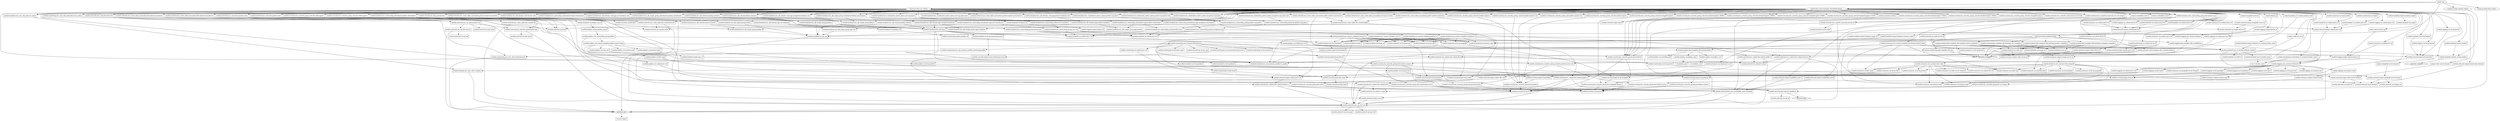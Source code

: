 digraph {
	compound = "true"
	newrank = "true"
	subgraph "root" {
		"[root] module.backend.aws_alb.main" [label = "module.backend.aws_alb.main", shape = "box"]
		"[root] module.backend.aws_alb_listener.app-cart-backend" [label = "module.backend.aws_alb_listener.app-cart-backend", shape = "box"]
		"[root] module.backend.aws_alb_listener.app-navigation-backend" [label = "module.backend.aws_alb_listener.app-navigation-backend", shape = "box"]
		"[root] module.backend.aws_alb_listener.app-product-backend" [label = "module.backend.aws_alb_listener.app-product-backend", shape = "box"]
		"[root] module.backend.aws_alb_listener.grafana_listener" [label = "module.backend.aws_alb_listener.grafana_listener", shape = "box"]
		"[root] module.backend.aws_alb_listener.jenkins_listener" [label = "module.backend.aws_alb_listener.jenkins_listener", shape = "box"]
		"[root] module.backend.aws_alb_listener.kibana_listener" [label = "module.backend.aws_alb_listener.kibana_listener", shape = "box"]
		"[root] module.backend.aws_alb_listener.tomcat_listener" [label = "module.backend.aws_alb_listener.tomcat_listener", shape = "box"]
		"[root] module.backend.aws_alb_listener_rule.app-cart-backend_rule" [label = "module.backend.aws_alb_listener_rule.app-cart-backend_rule", shape = "box"]
		"[root] module.backend.aws_alb_listener_rule.app-navigation-backend_rule" [label = "module.backend.aws_alb_listener_rule.app-navigation-backend_rule", shape = "box"]
		"[root] module.backend.aws_alb_listener_rule.app-product-backend_rule" [label = "module.backend.aws_alb_listener_rule.app-product-backend_rule", shape = "box"]
		"[root] module.backend.aws_alb_listener_rule.tomcat_rule" [label = "module.backend.aws_alb_listener_rule.tomcat_rule", shape = "box"]
		"[root] module.backend.aws_alb_target_group.app-cart" [label = "module.backend.aws_alb_target_group.app-cart", shape = "box"]
		"[root] module.backend.aws_alb_target_group.app-navigation" [label = "module.backend.aws_alb_target_group.app-navigation", shape = "box"]
		"[root] module.backend.aws_alb_target_group.app-product" [label = "module.backend.aws_alb_target_group.app-product", shape = "box"]
		"[root] module.backend.aws_alb_target_group.grafana" [label = "module.backend.aws_alb_target_group.grafana", shape = "box"]
		"[root] module.backend.aws_alb_target_group.jenkins" [label = "module.backend.aws_alb_target_group.jenkins", shape = "box"]
		"[root] module.backend.aws_alb_target_group.kibana" [label = "module.backend.aws_alb_target_group.kibana", shape = "box"]
		"[root] module.backend.aws_alb_target_group.tomcat" [label = "module.backend.aws_alb_target_group.tomcat", shape = "box"]
		"[root] module.backend.aws_alb_target_group_attachment.grafana_attachment" [label = "module.backend.aws_alb_target_group_attachment.grafana_attachment", shape = "box"]
		"[root] module.backend.aws_alb_target_group_attachment.kibana_attachment" [label = "module.backend.aws_alb_target_group_attachment.kibana_attachment", shape = "box"]
		"[root] module.backend.aws_autoscaling_attachment.app-cart-attachment" [label = "module.backend.aws_autoscaling_attachment.app-cart-attachment", shape = "box"]
		"[root] module.backend.aws_autoscaling_attachment.app-navigation-attachment" [label = "module.backend.aws_autoscaling_attachment.app-navigation-attachment", shape = "box"]
		"[root] module.backend.aws_autoscaling_attachment.app-product-attachment" [label = "module.backend.aws_autoscaling_attachment.app-product-attachment", shape = "box"]
		"[root] module.backend.aws_autoscaling_attachment.jenkins-attachment" [label = "module.backend.aws_autoscaling_attachment.jenkins-attachment", shape = "box"]
		"[root] module.backend.aws_autoscaling_attachment.tomcat-attachment" [label = "module.backend.aws_autoscaling_attachment.tomcat-attachment", shape = "box"]
		"[root] module.backend.aws_autoscaling_group.cart-asg" [label = "module.backend.aws_autoscaling_group.cart-asg", shape = "box"]
		"[root] module.backend.aws_autoscaling_group.navigation-asg" [label = "module.backend.aws_autoscaling_group.navigation-asg", shape = "box"]
		"[root] module.backend.aws_autoscaling_group.product-asg" [label = "module.backend.aws_autoscaling_group.product-asg", shape = "box"]
		"[root] module.backend.aws_autoscaling_group.tomcat-asg" [label = "module.backend.aws_autoscaling_group.tomcat-asg", shape = "box"]
		"[root] module.backend.aws_autoscaling_policy.cart-asg-policy" [label = "module.backend.aws_autoscaling_policy.cart-asg-policy", shape = "box"]
		"[root] module.backend.aws_autoscaling_policy.navigation-asg-policy" [label = "module.backend.aws_autoscaling_policy.navigation-asg-policy", shape = "box"]
		"[root] module.backend.aws_autoscaling_policy.product-asg-policy" [label = "module.backend.aws_autoscaling_policy.product-asg-policy", shape = "box"]
		"[root] module.backend.aws_cloudwatch_metric_alarm.cart-asg-alarm" [label = "module.backend.aws_cloudwatch_metric_alarm.cart-asg-alarm", shape = "box"]
		"[root] module.backend.aws_cloudwatch_metric_alarm.cart-asg-alarm-min" [label = "module.backend.aws_cloudwatch_metric_alarm.cart-asg-alarm-min", shape = "box"]
		"[root] module.backend.aws_cloudwatch_metric_alarm.navigation-asg-alarm" [label = "module.backend.aws_cloudwatch_metric_alarm.navigation-asg-alarm", shape = "box"]
		"[root] module.backend.aws_cloudwatch_metric_alarm.navigation-asg-alarm-min" [label = "module.backend.aws_cloudwatch_metric_alarm.navigation-asg-alarm-min", shape = "box"]
		"[root] module.backend.aws_cloudwatch_metric_alarm.product-asg-alarm" [label = "module.backend.aws_cloudwatch_metric_alarm.product-asg-alarm", shape = "box"]
		"[root] module.backend.aws_cloudwatch_metric_alarm.product-asg-alarm-min" [label = "module.backend.aws_cloudwatch_metric_alarm.product-asg-alarm-min", shape = "box"]
		"[root] module.backend.aws_iam_instance_profile.s3_profile" [label = "module.backend.aws_iam_instance_profile.s3_profile", shape = "box"]
		"[root] module.backend.aws_iam_role.s3_deploy" [label = "module.backend.aws_iam_role.s3_deploy", shape = "box"]
		"[root] module.backend.aws_iam_role_policy.s3_policy" [label = "module.backend.aws_iam_role_policy.s3_policy", shape = "box"]
		"[root] module.backend.aws_launch_template.cart_lt" [label = "module.backend.aws_launch_template.cart_lt", shape = "box"]
		"[root] module.backend.aws_launch_template.navigation_lt" [label = "module.backend.aws_launch_template.navigation_lt", shape = "box"]
		"[root] module.backend.aws_launch_template.product_lt" [label = "module.backend.aws_launch_template.product_lt", shape = "box"]
		"[root] module.backend.aws_launch_template.tomcat_lt" [label = "module.backend.aws_launch_template.tomcat_lt", shape = "box"]
		"[root] module.backend.aws_s3_bucket.artifacts_bucket" [label = "module.backend.aws_s3_bucket.artifacts_bucket", shape = "box"]
		"[root] module.backend.data.template_file.backend_cart_template" [label = "module.backend.data.template_file.backend_cart_template", shape = "box"]
		"[root] module.backend.data.template_file.backend_navigation_template" [label = "module.backend.data.template_file.backend_navigation_template", shape = "box"]
		"[root] module.backend.data.template_file.backend_product_template" [label = "module.backend.data.template_file.backend_product_template", shape = "box"]
		"[root] module.backend.data.template_file.backend_tomcat_template" [label = "module.backend.data.template_file.backend_tomcat_template", shape = "box"]
		"[root] module.backend.output.backend_image_id" [label = "module.backend.output.backend_image_id", shape = "note"]
		"[root] module.backend.output.backend_instance_type" [label = "module.backend.output.backend_instance_type", shape = "note"]
		"[root] module.backend.output.backend_region" [label = "module.backend.output.backend_region", shape = "note"]
		"[root] module.backend.output.backend_s3_created_bucket_name" [label = "module.backend.output.backend_s3_created_bucket_name", shape = "note"]
		"[root] module.backend.output.iam_s3" [label = "module.backend.output.iam_s3", shape = "note"]
		"[root] module.backend.output.random" [label = "module.backend.output.random", shape = "note"]
		"[root] module.backend.random_string.random" [label = "module.backend.random_string.random", shape = "box"]
		"[root] module.backend.var.es_ip" [label = "module.backend.var.es_ip", shape = "note"]
		"[root] module.backend.var.grafana_id" [label = "module.backend.var.grafana_id", shape = "note"]
		"[root] module.backend.var.id-sg-backend" [label = "module.backend.var.id-sg-backend", shape = "note"]
		"[root] module.backend.var.id-sg-bastion" [label = "module.backend.var.id-sg-bastion", shape = "note"]
		"[root] module.backend.var.id-sg-jenkins" [label = "module.backend.var.id-sg-jenkins", shape = "note"]
		"[root] module.backend.var.id-sg-kibana" [label = "module.backend.var.id-sg-kibana", shape = "note"]
		"[root] module.backend.var.id-sg-mongodb" [label = "module.backend.var.id-sg-mongodb", shape = "note"]
		"[root] module.backend.var.id-sg-monitoring-access" [label = "module.backend.var.id-sg-monitoring-access", shape = "note"]
		"[root] module.backend.var.id-sg-private" [label = "module.backend.var.id-sg-private", shape = "note"]
		"[root] module.backend.var.id-sg-redis" [label = "module.backend.var.id-sg-redis", shape = "note"]
		"[root] module.backend.var.image_id" [label = "module.backend.var.image_id", shape = "note"]
		"[root] module.backend.var.instance_type" [label = "module.backend.var.instance_type", shape = "note"]
		"[root] module.backend.var.jenkins_asg_id" [label = "module.backend.var.jenkins_asg_id", shape = "note"]
		"[root] module.backend.var.key" [label = "module.backend.var.key", shape = "note"]
		"[root] module.backend.var.kibana_id" [label = "module.backend.var.kibana_id", shape = "note"]
		"[root] module.backend.var.mongo_ip" [label = "module.backend.var.mongo_ip", shape = "note"]
		"[root] module.backend.var.my_vpc" [label = "module.backend.var.my_vpc", shape = "note"]
		"[root] module.backend.var.redis_ip" [label = "module.backend.var.redis_ip", shape = "note"]
		"[root] module.backend.var.region" [label = "module.backend.var.region", shape = "note"]
		"[root] module.backend.var.s3_bucket_name" [label = "module.backend.var.s3_bucket_name", shape = "note"]
		"[root] module.backend.var.s3force" [label = "module.backend.var.s3force", shape = "note"]
		"[root] module.backend.var.subnet-priv-a-id" [label = "module.backend.var.subnet-priv-a-id", shape = "note"]
		"[root] module.backend.var.subnet-priv-b-id" [label = "module.backend.var.subnet-priv-b-id", shape = "note"]
		"[root] module.backend.var.subnet-pub-a-id" [label = "module.backend.var.subnet-pub-a-id", shape = "note"]
		"[root] module.backend.var.subnet-pub-b-id" [label = "module.backend.var.subnet-pub-b-id", shape = "note"]
		"[root] module.instances.aws_autoscaling_group.dos-bastion-asg" [label = "module.instances.aws_autoscaling_group.dos-bastion-asg", shape = "box"]
		"[root] module.instances.aws_instance.dos-mongodb" [label = "module.instances.aws_instance.dos-mongodb", shape = "box"]
		"[root] module.instances.aws_instance.dos-redis" [label = "module.instances.aws_instance.dos-redis", shape = "box"]
		"[root] module.instances.aws_launch_template.dos-bastion-launch-tmpl" [label = "module.instances.aws_launch_template.dos-bastion-launch-tmpl", shape = "box"]
		"[root] module.instances.data.template_file.userdata-bastion" [label = "module.instances.data.template_file.userdata-bastion", shape = "box"]
		"[root] module.instances.output.instance-ami" [label = "module.instances.output.instance-ami", shape = "note"]
		"[root] module.instances.output.instance-type" [label = "module.instances.output.instance-type", shape = "note"]
		"[root] module.instances.output.mongo-server-ip" [label = "module.instances.output.mongo-server-ip", shape = "note"]
		"[root] module.instances.output.redis-server-ip" [label = "module.instances.output.redis-server-ip", shape = "note"]
		"[root] module.instances.var.filebeat-es-ip" [label = "module.instances.var.filebeat-es-ip", shape = "note"]
		"[root] module.instances.var.id-sg-bastion" [label = "module.instances.var.id-sg-bastion", shape = "note"]
		"[root] module.instances.var.id-sg-jenkins" [label = "module.instances.var.id-sg-jenkins", shape = "note"]
		"[root] module.instances.var.id-sg-mongodb" [label = "module.instances.var.id-sg-mongodb", shape = "note"]
		"[root] module.instances.var.id-sg-private" [label = "module.instances.var.id-sg-private", shape = "note"]
		"[root] module.instances.var.id-sg-redis" [label = "module.instances.var.id-sg-redis", shape = "note"]
		"[root] module.instances.var.instance-ami" [label = "module.instances.var.instance-ami", shape = "note"]
		"[root] module.instances.var.instance-type" [label = "module.instances.var.instance-type", shape = "note"]
		"[root] module.instances.var.key-name" [label = "module.instances.var.key-name", shape = "note"]
		"[root] module.instances.var.mongodb-server-domain" [label = "module.instances.var.mongodb-server-domain", shape = "note"]
		"[root] module.instances.var.name-prefix" [label = "module.instances.var.name-prefix", shape = "note"]
		"[root] module.instances.var.name-tag" [label = "module.instances.var.name-tag", shape = "note"]
		"[root] module.instances.var.redis-server-domain" [label = "module.instances.var.redis-server-domain", shape = "note"]
		"[root] module.instances.var.subnet-db-a-id" [label = "module.instances.var.subnet-db-a-id", shape = "note"]
		"[root] module.instances.var.subnet-db-b-id" [label = "module.instances.var.subnet-db-b-id", shape = "note"]
		"[root] module.instances.var.subnet-priv-a-id" [label = "module.instances.var.subnet-priv-a-id", shape = "note"]
		"[root] module.instances.var.subnet-priv-b-id" [label = "module.instances.var.subnet-priv-b-id", shape = "note"]
		"[root] module.instances.var.subnet-pub-a-id" [label = "module.instances.var.subnet-pub-a-id", shape = "note"]
		"[root] module.instances.var.subnet-pub-b-id" [label = "module.instances.var.subnet-pub-b-id", shape = "note"]
		"[root] module.instances.var.userdata-path" [label = "module.instances.var.userdata-path", shape = "note"]
		"[root] module.jenkins.aws_autoscaling_group.jenkins" [label = "module.jenkins.aws_autoscaling_group.jenkins", shape = "box"]
		"[root] module.jenkins.aws_launch_template.jenkins-launch-tmpl" [label = "module.jenkins.aws_launch_template.jenkins-launch-tmpl", shape = "box"]
		"[root] module.jenkins.data.template_file.install-jenkins" [label = "module.jenkins.data.template_file.install-jenkins", shape = "box"]
		"[root] module.jenkins.output.jenkins_asg_id" [label = "module.jenkins.output.jenkins_asg_id", shape = "note"]
		"[root] module.jenkins.var.iam_role" [label = "module.jenkins.var.iam_role", shape = "note"]
		"[root] module.jenkins.var.id-sg-bastion" [label = "module.jenkins.var.id-sg-bastion", shape = "note"]
		"[root] module.jenkins.var.id-sg-jenkins" [label = "module.jenkins.var.id-sg-jenkins", shape = "note"]
		"[root] module.jenkins.var.id-sg-private" [label = "module.jenkins.var.id-sg-private", shape = "note"]
		"[root] module.jenkins.var.instance-ami" [label = "module.jenkins.var.instance-ami", shape = "note"]
		"[root] module.jenkins.var.instance-type" [label = "module.jenkins.var.instance-type", shape = "note"]
		"[root] module.jenkins.var.jenkins_pass" [label = "module.jenkins.var.jenkins_pass", shape = "note"]
		"[root] module.jenkins.var.jenkins_user" [label = "module.jenkins.var.jenkins_user", shape = "note"]
		"[root] module.jenkins.var.key-name" [label = "module.jenkins.var.key-name", shape = "note"]
		"[root] module.jenkins.var.subnet-priv-a-id" [label = "module.jenkins.var.subnet-priv-a-id", shape = "note"]
		"[root] module.jenkins.var.subnet-priv-b-id" [label = "module.jenkins.var.subnet-priv-b-id", shape = "note"]
		"[root] module.jenkins.var.subnet-pub-a-id" [label = "module.jenkins.var.subnet-pub-a-id", shape = "note"]
		"[root] module.jenkins.var.subnet-pub-b-id" [label = "module.jenkins.var.subnet-pub-b-id", shape = "note"]
		"[root] module.jenkins.var.userdata-path" [label = "module.jenkins.var.userdata-path", shape = "note"]
		"[root] module.logging.aws_instance.ELSearch" [label = "module.logging.aws_instance.ELSearch", shape = "box"]
		"[root] module.logging.aws_instance.Kibana" [label = "module.logging.aws_instance.Kibana", shape = "box"]
		"[root] module.logging.data.template_file.scriptkibana" [label = "module.logging.data.template_file.scriptkibana", shape = "box"]
		"[root] module.logging.output.elasticsearch_ip" [label = "module.logging.output.elasticsearch_ip", shape = "note"]
		"[root] module.logging.output.kibana_id" [label = "module.logging.output.kibana_id", shape = "note"]
		"[root] module.logging.output.kibana_ip" [label = "module.logging.output.kibana_ip", shape = "note"]
		"[root] module.logging.var.id-sg-bastion" [label = "module.logging.var.id-sg-bastion", shape = "note"]
		"[root] module.logging.var.id-sg-es" [label = "module.logging.var.id-sg-es", shape = "note"]
		"[root] module.logging.var.id-sg-jenkins" [label = "module.logging.var.id-sg-jenkins", shape = "note"]
		"[root] module.logging.var.id-sg-kibana" [label = "module.logging.var.id-sg-kibana", shape = "note"]
		"[root] module.logging.var.id-sg-private" [label = "module.logging.var.id-sg-private", shape = "note"]
		"[root] module.logging.var.instance-ami" [label = "module.logging.var.instance-ami", shape = "note"]
		"[root] module.logging.var.instance-type" [label = "module.logging.var.instance-type", shape = "note"]
		"[root] module.logging.var.key-name" [label = "module.logging.var.key-name", shape = "note"]
		"[root] module.logging.var.subnet-priv-a-id" [label = "module.logging.var.subnet-priv-a-id", shape = "note"]
		"[root] module.logging.var.subnet-priv-b-id" [label = "module.logging.var.subnet-priv-b-id", shape = "note"]
		"[root] module.logging.var.subnet-pub-a-id" [label = "module.logging.var.subnet-pub-a-id", shape = "note"]
		"[root] module.logging.var.subnet-pub-b-id" [label = "module.logging.var.subnet-pub-b-id", shape = "note"]
		"[root] module.monitoring.aws_iam_instance_profile.monitoring-profile" [label = "module.monitoring.aws_iam_instance_profile.monitoring-profile", shape = "box"]
		"[root] module.monitoring.aws_iam_role.monitoring-role" [label = "module.monitoring.aws_iam_role.monitoring-role", shape = "box"]
		"[root] module.monitoring.aws_iam_role_policy.discovery_policy" [label = "module.monitoring.aws_iam_role_policy.discovery_policy", shape = "box"]
		"[root] module.monitoring.aws_instance.Monitoring" [label = "module.monitoring.aws_instance.Monitoring", shape = "box"]
		"[root] module.monitoring.data.template_file.init" [label = "module.monitoring.data.template_file.init", shape = "box"]
		"[root] module.monitoring.output.grafana_id" [label = "module.monitoring.output.grafana_id", shape = "note"]
		"[root] module.monitoring.var.backend_s3_created_bucket_name" [label = "module.monitoring.var.backend_s3_created_bucket_name", shape = "note"]
		"[root] module.monitoring.var.id-sg-metrics" [label = "module.monitoring.var.id-sg-metrics", shape = "note"]
		"[root] module.monitoring.var.id-sg-monitoring-access" [label = "module.monitoring.var.id-sg-monitoring-access", shape = "note"]
		"[root] module.monitoring.var.id-sg-private" [label = "module.monitoring.var.id-sg-private", shape = "note"]
		"[root] module.monitoring.var.instance_type" [label = "module.monitoring.var.instance_type", shape = "note"]
		"[root] module.monitoring.var.key-name" [label = "module.monitoring.var.key-name", shape = "note"]
		"[root] module.monitoring.var.my_ami" [label = "module.monitoring.var.my_ami", shape = "note"]
		"[root] module.monitoring.var.region" [label = "module.monitoring.var.region", shape = "note"]
		"[root] module.monitoring.var.subnet-priv-a-id" [label = "module.monitoring.var.subnet-priv-a-id", shape = "note"]
		"[root] module.monitoring.var.subnet-priv-b-id" [label = "module.monitoring.var.subnet-priv-b-id", shape = "note"]
		"[root] module.network.aws_eip.dos-eip-nat" [label = "module.network.aws_eip.dos-eip-nat", shape = "box"]
		"[root] module.network.aws_internet_gateway.dos-igw" [label = "module.network.aws_internet_gateway.dos-igw", shape = "box"]
		"[root] module.network.aws_main_route_table_association.set-main-routetb" [label = "module.network.aws_main_route_table_association.set-main-routetb", shape = "box"]
		"[root] module.network.aws_nat_gateway.dos-nat" [label = "module.network.aws_nat_gateway.dos-nat", shape = "box"]
		"[root] module.network.aws_route.dos-db-route" [label = "module.network.aws_route.dos-db-route", shape = "box"]
		"[root] module.network.aws_route.dos-private-route" [label = "module.network.aws_route.dos-private-route", shape = "box"]
		"[root] module.network.aws_route.dos-public-route" [label = "module.network.aws_route.dos-public-route", shape = "box"]
		"[root] module.network.aws_route53_record.dos-rec-set-mongo" [label = "module.network.aws_route53_record.dos-rec-set-mongo", shape = "box"]
		"[root] module.network.aws_route53_record.dos-rec-set-redis" [label = "module.network.aws_route53_record.dos-rec-set-redis", shape = "box"]
		"[root] module.network.aws_route53_zone.dos-private-hz" [label = "module.network.aws_route53_zone.dos-private-hz", shape = "box"]
		"[root] module.network.aws_route_table.dos-routetb-db" [label = "module.network.aws_route_table.dos-routetb-db", shape = "box"]
		"[root] module.network.aws_route_table.dos-routetb-private" [label = "module.network.aws_route_table.dos-routetb-private", shape = "box"]
		"[root] module.network.aws_route_table.dos-routetb-public" [label = "module.network.aws_route_table.dos-routetb-public", shape = "box"]
		"[root] module.network.aws_route_table_association.db-subnet-association" [label = "module.network.aws_route_table_association.db-subnet-association", shape = "box"]
		"[root] module.network.aws_route_table_association.db-subnet-association-b" [label = "module.network.aws_route_table_association.db-subnet-association-b", shape = "box"]
		"[root] module.network.aws_route_table_association.private-subnet-association" [label = "module.network.aws_route_table_association.private-subnet-association", shape = "box"]
		"[root] module.network.aws_route_table_association.private-subnet-association-b" [label = "module.network.aws_route_table_association.private-subnet-association-b", shape = "box"]
		"[root] module.network.aws_route_table_association.public-subnet-association" [label = "module.network.aws_route_table_association.public-subnet-association", shape = "box"]
		"[root] module.network.aws_route_table_association.public-subnet-association-b" [label = "module.network.aws_route_table_association.public-subnet-association-b", shape = "box"]
		"[root] module.network.aws_subnet.dos-subnet-db-a" [label = "module.network.aws_subnet.dos-subnet-db-a", shape = "box"]
		"[root] module.network.aws_subnet.dos-subnet-db-b" [label = "module.network.aws_subnet.dos-subnet-db-b", shape = "box"]
		"[root] module.network.aws_subnet.dos-subnet-private-a" [label = "module.network.aws_subnet.dos-subnet-private-a", shape = "box"]
		"[root] module.network.aws_subnet.dos-subnet-private-b" [label = "module.network.aws_subnet.dos-subnet-private-b", shape = "box"]
		"[root] module.network.aws_subnet.dos-subnet-public-a" [label = "module.network.aws_subnet.dos-subnet-public-a", shape = "box"]
		"[root] module.network.aws_subnet.dos-subnet-public-b" [label = "module.network.aws_subnet.dos-subnet-public-b", shape = "box"]
		"[root] module.network.aws_vpc.dos-vpc" [label = "module.network.aws_vpc.dos-vpc", shape = "box"]
		"[root] module.network.data.aws_availability_zones.available" [label = "module.network.data.aws_availability_zones.available", shape = "box"]
		"[root] module.network.output.all-ip" [label = "module.network.output.all-ip", shape = "note"]
		"[root] module.network.output.availability-zone-a" [label = "module.network.output.availability-zone-a", shape = "note"]
		"[root] module.network.output.availability-zone-b" [label = "module.network.output.availability-zone-b", shape = "note"]
		"[root] module.network.output.hosted-zone-domain" [label = "module.network.output.hosted-zone-domain", shape = "note"]
		"[root] module.network.output.mongodb-server-domain" [label = "module.network.output.mongodb-server-domain", shape = "note"]
		"[root] module.network.output.mongodb-server-ip" [label = "module.network.output.mongodb-server-ip", shape = "note"]
		"[root] module.network.output.redis-server-domain" [label = "module.network.output.redis-server-domain", shape = "note"]
		"[root] module.network.output.subnet-db-a-id" [label = "module.network.output.subnet-db-a-id", shape = "note"]
		"[root] module.network.output.subnet-db-b-id" [label = "module.network.output.subnet-db-b-id", shape = "note"]
		"[root] module.network.output.subnet-priv-a-id" [label = "module.network.output.subnet-priv-a-id", shape = "note"]
		"[root] module.network.output.subnet-priv-b-id" [label = "module.network.output.subnet-priv-b-id", shape = "note"]
		"[root] module.network.output.subnet-pub-a-id" [label = "module.network.output.subnet-pub-a-id", shape = "note"]
		"[root] module.network.output.subnet-pub-b-id" [label = "module.network.output.subnet-pub-b-id", shape = "note"]
		"[root] module.network.output.vpc-id" [label = "module.network.output.vpc-id", shape = "note"]
		"[root] module.network.var.all-ip" [label = "module.network.var.all-ip", shape = "note"]
		"[root] module.network.var.hz-domain" [label = "module.network.var.hz-domain", shape = "note"]
		"[root] module.network.var.hz-name" [label = "module.network.var.hz-name", shape = "note"]
		"[root] module.network.var.igw-name" [label = "module.network.var.igw-name", shape = "note"]
		"[root] module.network.var.mongo-rec" [label = "module.network.var.mongo-rec", shape = "note"]
		"[root] module.network.var.mongo-server-ip" [label = "module.network.var.mongo-server-ip", shape = "note"]
		"[root] module.network.var.nat-eip" [label = "module.network.var.nat-eip", shape = "note"]
		"[root] module.network.var.nat-name" [label = "module.network.var.nat-name", shape = "note"]
		"[root] module.network.var.redis-rec" [label = "module.network.var.redis-rec", shape = "note"]
		"[root] module.network.var.redis-server-ip" [label = "module.network.var.redis-server-ip", shape = "note"]
		"[root] module.network.var.routetb-name" [label = "module.network.var.routetb-name", shape = "note"]
		"[root] module.network.var.subnet-a-name" [label = "module.network.var.subnet-a-name", shape = "note"]
		"[root] module.network.var.subnet-b-name" [label = "module.network.var.subnet-b-name", shape = "note"]
		"[root] module.network.var.vpc-cidr" [label = "module.network.var.vpc-cidr", shape = "note"]
		"[root] module.network.var.vpc-name" [label = "module.network.var.vpc-name", shape = "note"]
		"[root] module.security.aws_key_pair.dos-key" [label = "module.security.aws_key_pair.dos-key", shape = "box"]
		"[root] module.security.aws_security_group.dos-backend" [label = "module.security.aws_security_group.dos-backend", shape = "box"]
		"[root] module.security.aws_security_group.dos-bastion-access" [label = "module.security.aws_security_group.dos-bastion-access", shape = "box"]
		"[root] module.security.aws_security_group.dos-es-connect" [label = "module.security.aws_security_group.dos-es-connect", shape = "box"]
		"[root] module.security.aws_security_group.dos-jenkins" [label = "module.security.aws_security_group.dos-jenkins", shape = "box"]
		"[root] module.security.aws_security_group.dos-kibana-connect" [label = "module.security.aws_security_group.dos-kibana-connect", shape = "box"]
		"[root] module.security.aws_security_group.dos-metrics-connect" [label = "module.security.aws_security_group.dos-metrics-connect", shape = "box"]
		"[root] module.security.aws_security_group.dos-mongodb-connect" [label = "module.security.aws_security_group.dos-mongodb-connect", shape = "box"]
		"[root] module.security.aws_security_group.dos-monitoring-access" [label = "module.security.aws_security_group.dos-monitoring-access", shape = "box"]
		"[root] module.security.aws_security_group.dos-private-access" [label = "module.security.aws_security_group.dos-private-access", shape = "box"]
		"[root] module.security.aws_security_group.dos-redis" [label = "module.security.aws_security_group.dos-redis", shape = "box"]
		"[root] module.security.aws_security_group_rule.dos-backend-egress-18080" [label = "module.security.aws_security_group_rule.dos-backend-egress-18080", shape = "box"]
		"[root] module.security.aws_security_group_rule.dos-backend-egress-18090" [label = "module.security.aws_security_group_rule.dos-backend-egress-18090", shape = "box"]
		"[root] module.security.aws_security_group_rule.dos-backend-egress-18100" [label = "module.security.aws_security_group_rule.dos-backend-egress-18100", shape = "box"]
		"[root] module.security.aws_security_group_rule.dos-backend-ingress-18080" [label = "module.security.aws_security_group_rule.dos-backend-ingress-18080", shape = "box"]
		"[root] module.security.aws_security_group_rule.dos-backend-ingress-18090" [label = "module.security.aws_security_group_rule.dos-backend-ingress-18090", shape = "box"]
		"[root] module.security.aws_security_group_rule.dos-backend-ingress-18100" [label = "module.security.aws_security_group_rule.dos-backend-ingress-18100", shape = "box"]
		"[root] module.security.aws_security_group_rule.dos-jenkins-egress" [label = "module.security.aws_security_group_rule.dos-jenkins-egress", shape = "box"]
		"[root] module.security.aws_security_group_rule.dos-jenkins-ingress" [label = "module.security.aws_security_group_rule.dos-jenkins-ingress", shape = "box"]
		"[root] module.security.aws_security_group_rule.dos-jenkins-ingress-ssh" [label = "module.security.aws_security_group_rule.dos-jenkins-ingress-ssh", shape = "box"]
		"[root] module.security.aws_security_group_rule.dos-mongodb-egress" [label = "module.security.aws_security_group_rule.dos-mongodb-egress", shape = "box"]
		"[root] module.security.aws_security_group_rule.dos-mongodb-ingress" [label = "module.security.aws_security_group_rule.dos-mongodb-ingress", shape = "box"]
		"[root] module.security.aws_security_group_rule.dos-private-access-ssh" [label = "module.security.aws_security_group_rule.dos-private-access-ssh", shape = "box"]
		"[root] module.security.aws_security_group_rule.dos-redis-egress" [label = "module.security.aws_security_group_rule.dos-redis-egress", shape = "box"]
		"[root] module.security.aws_security_group_rule.dos-redis-ingress" [label = "module.security.aws_security_group_rule.dos-redis-ingress", shape = "box"]
		"[root] module.security.aws_security_group_rule.jenkins-egress-ssh" [label = "module.security.aws_security_group_rule.jenkins-egress-ssh", shape = "box"]
		"[root] module.security.data.http.my-ipaddress" [label = "module.security.data.http.my-ipaddress", shape = "box"]
		"[root] module.security.output.id-sg-backend" [label = "module.security.output.id-sg-backend", shape = "note"]
		"[root] module.security.output.id-sg-bastion" [label = "module.security.output.id-sg-bastion", shape = "note"]
		"[root] module.security.output.id-sg-es" [label = "module.security.output.id-sg-es", shape = "note"]
		"[root] module.security.output.id-sg-jenkins" [label = "module.security.output.id-sg-jenkins", shape = "note"]
		"[root] module.security.output.id-sg-kibana" [label = "module.security.output.id-sg-kibana", shape = "note"]
		"[root] module.security.output.id-sg-metrics" [label = "module.security.output.id-sg-metrics", shape = "note"]
		"[root] module.security.output.id-sg-mongodb" [label = "module.security.output.id-sg-mongodb", shape = "note"]
		"[root] module.security.output.id-sg-monitoring-access" [label = "module.security.output.id-sg-monitoring-access", shape = "note"]
		"[root] module.security.output.id-sg-private" [label = "module.security.output.id-sg-private", shape = "note"]
		"[root] module.security.output.id-sg-redis" [label = "module.security.output.id-sg-redis", shape = "note"]
		"[root] module.security.output.key-name" [label = "module.security.output.key-name", shape = "note"]
		"[root] module.security.var.all-ip" [label = "module.security.var.all-ip", shape = "note"]
		"[root] module.security.var.key-name" [label = "module.security.var.key-name", shape = "note"]
		"[root] module.security.var.my-ip" [label = "module.security.var.my-ip", shape = "note"]
		"[root] module.security.var.pub-key" [label = "module.security.var.pub-key", shape = "note"]
		"[root] module.security.var.sg-name" [label = "module.security.var.sg-name", shape = "note"]
		"[root] module.security.var.vpc-id" [label = "module.security.var.vpc-id", shape = "note"]
		"[root] output.availability-zone-a" [label = "output.availability-zone-a", shape = "note"]
		"[root] output.availability-zone-b" [label = "output.availability-zone-b", shape = "note"]
		"[root] output.backend_s3_created_bucket_name" [label = "output.backend_s3_created_bucket_name", shape = "note"]
		"[root] output.elasticsearch_ip" [label = "output.elasticsearch_ip", shape = "note"]
		"[root] output.kibana_ip" [label = "output.kibana_ip", shape = "note"]
		"[root] output.mongodb-server-domain" [label = "output.mongodb-server-domain", shape = "note"]
		"[root] output.mongodb-server-ip" [label = "output.mongodb-server-ip", shape = "note"]
		"[root] output.redis-server-domain" [label = "output.redis-server-domain", shape = "note"]
		"[root] output.redis-server-ip" [label = "output.redis-server-ip", shape = "note"]
		"[root] provider.aws" [label = "provider.aws", shape = "diamond"]
		"[root] provider.http" [label = "provider.http", shape = "diamond"]
		"[root] provider.random" [label = "provider.random", shape = "diamond"]
		"[root] provider.template" [label = "provider.template", shape = "diamond"]
		"[root] var.aws-region" [label = "var.aws-region", shape = "note"]
		"[root] var.jenkins_pass" [label = "var.jenkins_pass", shape = "note"]
		"[root] var.jenkins_user" [label = "var.jenkins_user", shape = "note"]
		"[root] var.s3_bucket_name" [label = "var.s3_bucket_name", shape = "note"]
		"[root] meta.count-boundary (EachMode fixup)" -> "[root] module.backend.aws_alb_listener.grafana_listener"
		"[root] meta.count-boundary (EachMode fixup)" -> "[root] module.backend.aws_alb_listener.jenkins_listener"
		"[root] meta.count-boundary (EachMode fixup)" -> "[root] module.backend.aws_alb_listener.kibana_listener"
		"[root] meta.count-boundary (EachMode fixup)" -> "[root] module.backend.aws_alb_listener_rule.app-cart-backend_rule"
		"[root] meta.count-boundary (EachMode fixup)" -> "[root] module.backend.aws_alb_listener_rule.app-navigation-backend_rule"
		"[root] meta.count-boundary (EachMode fixup)" -> "[root] module.backend.aws_alb_listener_rule.app-product-backend_rule"
		"[root] meta.count-boundary (EachMode fixup)" -> "[root] module.backend.aws_alb_listener_rule.tomcat_rule"
		"[root] meta.count-boundary (EachMode fixup)" -> "[root] module.backend.aws_alb_target_group_attachment.grafana_attachment"
		"[root] meta.count-boundary (EachMode fixup)" -> "[root] module.backend.aws_alb_target_group_attachment.kibana_attachment"
		"[root] meta.count-boundary (EachMode fixup)" -> "[root] module.backend.aws_autoscaling_attachment.app-cart-attachment"
		"[root] meta.count-boundary (EachMode fixup)" -> "[root] module.backend.aws_autoscaling_attachment.app-navigation-attachment"
		"[root] meta.count-boundary (EachMode fixup)" -> "[root] module.backend.aws_autoscaling_attachment.app-product-attachment"
		"[root] meta.count-boundary (EachMode fixup)" -> "[root] module.backend.aws_autoscaling_attachment.jenkins-attachment"
		"[root] meta.count-boundary (EachMode fixup)" -> "[root] module.backend.aws_autoscaling_attachment.tomcat-attachment"
		"[root] meta.count-boundary (EachMode fixup)" -> "[root] module.backend.aws_cloudwatch_metric_alarm.cart-asg-alarm"
		"[root] meta.count-boundary (EachMode fixup)" -> "[root] module.backend.aws_cloudwatch_metric_alarm.cart-asg-alarm-min"
		"[root] meta.count-boundary (EachMode fixup)" -> "[root] module.backend.aws_cloudwatch_metric_alarm.navigation-asg-alarm"
		"[root] meta.count-boundary (EachMode fixup)" -> "[root] module.backend.aws_cloudwatch_metric_alarm.navigation-asg-alarm-min"
		"[root] meta.count-boundary (EachMode fixup)" -> "[root] module.backend.aws_cloudwatch_metric_alarm.product-asg-alarm"
		"[root] meta.count-boundary (EachMode fixup)" -> "[root] module.backend.aws_cloudwatch_metric_alarm.product-asg-alarm-min"
		"[root] meta.count-boundary (EachMode fixup)" -> "[root] module.backend.aws_iam_role_policy.s3_policy"
		"[root] meta.count-boundary (EachMode fixup)" -> "[root] module.backend.output.backend_image_id"
		"[root] meta.count-boundary (EachMode fixup)" -> "[root] module.backend.output.backend_instance_type"
		"[root] meta.count-boundary (EachMode fixup)" -> "[root] module.backend.output.backend_region"
		"[root] meta.count-boundary (EachMode fixup)" -> "[root] module.backend.output.random"
		"[root] meta.count-boundary (EachMode fixup)" -> "[root] module.backend.var.id-sg-bastion"
		"[root] meta.count-boundary (EachMode fixup)" -> "[root] module.backend.var.subnet-pub-a-id"
		"[root] meta.count-boundary (EachMode fixup)" -> "[root] module.backend.var.subnet-pub-b-id"
		"[root] meta.count-boundary (EachMode fixup)" -> "[root] module.instances.aws_autoscaling_group.dos-bastion-asg"
		"[root] meta.count-boundary (EachMode fixup)" -> "[root] module.instances.var.filebeat-es-ip"
		"[root] meta.count-boundary (EachMode fixup)" -> "[root] module.instances.var.name-prefix"
		"[root] meta.count-boundary (EachMode fixup)" -> "[root] module.instances.var.subnet-db-b-id"
		"[root] meta.count-boundary (EachMode fixup)" -> "[root] module.instances.var.subnet-priv-a-id"
		"[root] meta.count-boundary (EachMode fixup)" -> "[root] module.instances.var.subnet-priv-b-id"
		"[root] meta.count-boundary (EachMode fixup)" -> "[root] module.jenkins.var.id-sg-bastion"
		"[root] meta.count-boundary (EachMode fixup)" -> "[root] module.jenkins.var.subnet-pub-a-id"
		"[root] meta.count-boundary (EachMode fixup)" -> "[root] module.jenkins.var.subnet-pub-b-id"
		"[root] meta.count-boundary (EachMode fixup)" -> "[root] module.logging.var.id-sg-bastion"
		"[root] meta.count-boundary (EachMode fixup)" -> "[root] module.logging.var.subnet-priv-b-id"
		"[root] meta.count-boundary (EachMode fixup)" -> "[root] module.logging.var.subnet-pub-a-id"
		"[root] meta.count-boundary (EachMode fixup)" -> "[root] module.logging.var.subnet-pub-b-id"
		"[root] meta.count-boundary (EachMode fixup)" -> "[root] module.monitoring.aws_iam_role_policy.discovery_policy"
		"[root] meta.count-boundary (EachMode fixup)" -> "[root] module.monitoring.var.backend_s3_created_bucket_name"
		"[root] meta.count-boundary (EachMode fixup)" -> "[root] module.monitoring.var.region"
		"[root] meta.count-boundary (EachMode fixup)" -> "[root] module.monitoring.var.subnet-priv-b-id"
		"[root] meta.count-boundary (EachMode fixup)" -> "[root] module.network.aws_main_route_table_association.set-main-routetb"
		"[root] meta.count-boundary (EachMode fixup)" -> "[root] module.network.aws_route.dos-db-route"
		"[root] meta.count-boundary (EachMode fixup)" -> "[root] module.network.aws_route.dos-private-route"
		"[root] meta.count-boundary (EachMode fixup)" -> "[root] module.network.aws_route.dos-public-route"
		"[root] meta.count-boundary (EachMode fixup)" -> "[root] module.network.aws_route53_record.dos-rec-set-mongo"
		"[root] meta.count-boundary (EachMode fixup)" -> "[root] module.network.aws_route53_record.dos-rec-set-redis"
		"[root] meta.count-boundary (EachMode fixup)" -> "[root] module.network.aws_route_table_association.db-subnet-association"
		"[root] meta.count-boundary (EachMode fixup)" -> "[root] module.network.aws_route_table_association.db-subnet-association-b"
		"[root] meta.count-boundary (EachMode fixup)" -> "[root] module.network.aws_route_table_association.private-subnet-association"
		"[root] meta.count-boundary (EachMode fixup)" -> "[root] module.network.aws_route_table_association.private-subnet-association-b"
		"[root] meta.count-boundary (EachMode fixup)" -> "[root] module.network.aws_route_table_association.public-subnet-association"
		"[root] meta.count-boundary (EachMode fixup)" -> "[root] module.network.aws_route_table_association.public-subnet-association-b"
		"[root] meta.count-boundary (EachMode fixup)" -> "[root] module.network.output.hosted-zone-domain"
		"[root] meta.count-boundary (EachMode fixup)" -> "[root] module.security.aws_key_pair.dos-key"
		"[root] meta.count-boundary (EachMode fixup)" -> "[root] module.security.aws_security_group.dos-metrics-connect"
		"[root] meta.count-boundary (EachMode fixup)" -> "[root] module.security.aws_security_group_rule.dos-backend-egress-18080"
		"[root] meta.count-boundary (EachMode fixup)" -> "[root] module.security.aws_security_group_rule.dos-backend-egress-18090"
		"[root] meta.count-boundary (EachMode fixup)" -> "[root] module.security.aws_security_group_rule.dos-backend-egress-18100"
		"[root] meta.count-boundary (EachMode fixup)" -> "[root] module.security.aws_security_group_rule.dos-backend-ingress-18080"
		"[root] meta.count-boundary (EachMode fixup)" -> "[root] module.security.aws_security_group_rule.dos-backend-ingress-18090"
		"[root] meta.count-boundary (EachMode fixup)" -> "[root] module.security.aws_security_group_rule.dos-backend-ingress-18100"
		"[root] meta.count-boundary (EachMode fixup)" -> "[root] module.security.aws_security_group_rule.dos-jenkins-egress"
		"[root] meta.count-boundary (EachMode fixup)" -> "[root] module.security.aws_security_group_rule.dos-jenkins-ingress"
		"[root] meta.count-boundary (EachMode fixup)" -> "[root] module.security.aws_security_group_rule.dos-jenkins-ingress-ssh"
		"[root] meta.count-boundary (EachMode fixup)" -> "[root] module.security.aws_security_group_rule.dos-mongodb-egress"
		"[root] meta.count-boundary (EachMode fixup)" -> "[root] module.security.aws_security_group_rule.dos-mongodb-ingress"
		"[root] meta.count-boundary (EachMode fixup)" -> "[root] module.security.aws_security_group_rule.dos-private-access-ssh"
		"[root] meta.count-boundary (EachMode fixup)" -> "[root] module.security.aws_security_group_rule.dos-redis-egress"
		"[root] meta.count-boundary (EachMode fixup)" -> "[root] module.security.aws_security_group_rule.dos-redis-ingress"
		"[root] meta.count-boundary (EachMode fixup)" -> "[root] module.security.aws_security_group_rule.jenkins-egress-ssh"
		"[root] meta.count-boundary (EachMode fixup)" -> "[root] module.security.var.all-ip"
		"[root] meta.count-boundary (EachMode fixup)" -> "[root] output.availability-zone-a"
		"[root] meta.count-boundary (EachMode fixup)" -> "[root] output.availability-zone-b"
		"[root] meta.count-boundary (EachMode fixup)" -> "[root] output.backend_s3_created_bucket_name"
		"[root] meta.count-boundary (EachMode fixup)" -> "[root] output.elasticsearch_ip"
		"[root] meta.count-boundary (EachMode fixup)" -> "[root] output.kibana_ip"
		"[root] meta.count-boundary (EachMode fixup)" -> "[root] output.mongodb-server-domain"
		"[root] meta.count-boundary (EachMode fixup)" -> "[root] output.mongodb-server-ip"
		"[root] meta.count-boundary (EachMode fixup)" -> "[root] output.redis-server-domain"
		"[root] meta.count-boundary (EachMode fixup)" -> "[root] output.redis-server-ip"
		"[root] module.backend.aws_alb.main" -> "[root] module.backend.var.id-sg-backend"
		"[root] module.backend.aws_alb.main" -> "[root] module.backend.var.id-sg-jenkins"
		"[root] module.backend.aws_alb.main" -> "[root] module.backend.var.id-sg-kibana"
		"[root] module.backend.aws_alb.main" -> "[root] module.backend.var.id-sg-monitoring-access"
		"[root] module.backend.aws_alb.main" -> "[root] module.backend.var.subnet-priv-a-id"
		"[root] module.backend.aws_alb.main" -> "[root] module.backend.var.subnet-priv-b-id"
		"[root] module.backend.aws_alb_listener.app-cart-backend" -> "[root] module.backend.aws_alb.main"
		"[root] module.backend.aws_alb_listener.app-cart-backend" -> "[root] module.backend.aws_alb_target_group.app-cart"
		"[root] module.backend.aws_alb_listener.app-navigation-backend" -> "[root] module.backend.aws_alb.main"
		"[root] module.backend.aws_alb_listener.app-navigation-backend" -> "[root] module.backend.aws_alb_target_group.app-navigation"
		"[root] module.backend.aws_alb_listener.app-product-backend" -> "[root] module.backend.aws_alb.main"
		"[root] module.backend.aws_alb_listener.app-product-backend" -> "[root] module.backend.aws_alb_target_group.app-product"
		"[root] module.backend.aws_alb_listener.grafana_listener" -> "[root] module.backend.aws_alb.main"
		"[root] module.backend.aws_alb_listener.grafana_listener" -> "[root] module.backend.aws_alb_target_group.grafana"
		"[root] module.backend.aws_alb_listener.jenkins_listener" -> "[root] module.backend.aws_alb.main"
		"[root] module.backend.aws_alb_listener.jenkins_listener" -> "[root] module.backend.aws_alb_target_group.jenkins"
		"[root] module.backend.aws_alb_listener.kibana_listener" -> "[root] module.backend.aws_alb.main"
		"[root] module.backend.aws_alb_listener.kibana_listener" -> "[root] module.backend.aws_alb_target_group.kibana"
		"[root] module.backend.aws_alb_listener.tomcat_listener" -> "[root] module.backend.aws_alb.main"
		"[root] module.backend.aws_alb_listener.tomcat_listener" -> "[root] module.backend.aws_alb_target_group.jenkins"
		"[root] module.backend.aws_alb_listener_rule.app-cart-backend_rule" -> "[root] module.backend.aws_alb_listener.app-cart-backend"
		"[root] module.backend.aws_alb_listener_rule.app-navigation-backend_rule" -> "[root] module.backend.aws_alb_listener.app-navigation-backend"
		"[root] module.backend.aws_alb_listener_rule.app-product-backend_rule" -> "[root] module.backend.aws_alb_listener.app-product-backend"
		"[root] module.backend.aws_alb_listener_rule.tomcat_rule" -> "[root] module.backend.aws_alb_listener.tomcat_listener"
		"[root] module.backend.aws_alb_listener_rule.tomcat_rule" -> "[root] module.backend.aws_alb_target_group.tomcat"
		"[root] module.backend.aws_alb_target_group.app-cart" -> "[root] module.backend.var.my_vpc"
		"[root] module.backend.aws_alb_target_group.app-navigation" -> "[root] module.backend.var.my_vpc"
		"[root] module.backend.aws_alb_target_group.app-product" -> "[root] module.backend.var.my_vpc"
		"[root] module.backend.aws_alb_target_group.grafana" -> "[root] module.backend.var.my_vpc"
		"[root] module.backend.aws_alb_target_group.jenkins" -> "[root] module.backend.var.my_vpc"
		"[root] module.backend.aws_alb_target_group.kibana" -> "[root] module.backend.var.my_vpc"
		"[root] module.backend.aws_alb_target_group.tomcat" -> "[root] module.backend.var.my_vpc"
		"[root] module.backend.aws_alb_target_group_attachment.grafana_attachment" -> "[root] module.backend.aws_alb_target_group.grafana"
		"[root] module.backend.aws_alb_target_group_attachment.grafana_attachment" -> "[root] module.backend.var.grafana_id"
		"[root] module.backend.aws_alb_target_group_attachment.kibana_attachment" -> "[root] module.backend.aws_alb_target_group.kibana"
		"[root] module.backend.aws_alb_target_group_attachment.kibana_attachment" -> "[root] module.backend.var.kibana_id"
		"[root] module.backend.aws_autoscaling_attachment.app-cart-attachment" -> "[root] module.backend.aws_alb_target_group.app-cart"
		"[root] module.backend.aws_autoscaling_attachment.app-cart-attachment" -> "[root] module.backend.aws_autoscaling_group.cart-asg"
		"[root] module.backend.aws_autoscaling_attachment.app-navigation-attachment" -> "[root] module.backend.aws_alb_target_group.app-navigation"
		"[root] module.backend.aws_autoscaling_attachment.app-navigation-attachment" -> "[root] module.backend.aws_autoscaling_group.navigation-asg"
		"[root] module.backend.aws_autoscaling_attachment.app-product-attachment" -> "[root] module.backend.aws_alb_target_group.app-product"
		"[root] module.backend.aws_autoscaling_attachment.app-product-attachment" -> "[root] module.backend.aws_autoscaling_group.product-asg"
		"[root] module.backend.aws_autoscaling_attachment.jenkins-attachment" -> "[root] module.backend.aws_alb_target_group.jenkins"
		"[root] module.backend.aws_autoscaling_attachment.jenkins-attachment" -> "[root] module.backend.var.jenkins_asg_id"
		"[root] module.backend.aws_autoscaling_attachment.tomcat-attachment" -> "[root] module.backend.aws_alb_target_group.tomcat"
		"[root] module.backend.aws_autoscaling_attachment.tomcat-attachment" -> "[root] module.backend.aws_autoscaling_group.tomcat-asg"
		"[root] module.backend.aws_autoscaling_group.cart-asg" -> "[root] module.backend.aws_launch_template.cart_lt"
		"[root] module.backend.aws_autoscaling_group.cart-asg" -> "[root] module.backend.var.subnet-priv-a-id"
		"[root] module.backend.aws_autoscaling_group.cart-asg" -> "[root] module.backend.var.subnet-priv-b-id"
		"[root] module.backend.aws_autoscaling_group.navigation-asg" -> "[root] module.backend.aws_launch_template.navigation_lt"
		"[root] module.backend.aws_autoscaling_group.navigation-asg" -> "[root] module.backend.var.subnet-priv-a-id"
		"[root] module.backend.aws_autoscaling_group.navigation-asg" -> "[root] module.backend.var.subnet-priv-b-id"
		"[root] module.backend.aws_autoscaling_group.product-asg" -> "[root] module.backend.aws_launch_template.product_lt"
		"[root] module.backend.aws_autoscaling_group.product-asg" -> "[root] module.backend.var.subnet-priv-a-id"
		"[root] module.backend.aws_autoscaling_group.product-asg" -> "[root] module.backend.var.subnet-priv-b-id"
		"[root] module.backend.aws_autoscaling_group.tomcat-asg" -> "[root] module.backend.aws_launch_template.tomcat_lt"
		"[root] module.backend.aws_autoscaling_group.tomcat-asg" -> "[root] module.backend.var.subnet-priv-a-id"
		"[root] module.backend.aws_autoscaling_group.tomcat-asg" -> "[root] module.backend.var.subnet-priv-b-id"
		"[root] module.backend.aws_autoscaling_policy.cart-asg-policy" -> "[root] module.backend.aws_autoscaling_group.cart-asg"
		"[root] module.backend.aws_autoscaling_policy.navigation-asg-policy" -> "[root] module.backend.aws_autoscaling_group.navigation-asg"
		"[root] module.backend.aws_autoscaling_policy.product-asg-policy" -> "[root] module.backend.aws_autoscaling_group.product-asg"
		"[root] module.backend.aws_cloudwatch_metric_alarm.cart-asg-alarm" -> "[root] module.backend.aws_autoscaling_policy.cart-asg-policy"
		"[root] module.backend.aws_cloudwatch_metric_alarm.cart-asg-alarm-min" -> "[root] module.backend.aws_autoscaling_policy.cart-asg-policy"
		"[root] module.backend.aws_cloudwatch_metric_alarm.navigation-asg-alarm" -> "[root] module.backend.aws_autoscaling_policy.navigation-asg-policy"
		"[root] module.backend.aws_cloudwatch_metric_alarm.navigation-asg-alarm-min" -> "[root] module.backend.aws_autoscaling_policy.navigation-asg-policy"
		"[root] module.backend.aws_cloudwatch_metric_alarm.product-asg-alarm" -> "[root] module.backend.aws_autoscaling_policy.product-asg-policy"
		"[root] module.backend.aws_cloudwatch_metric_alarm.product-asg-alarm-min" -> "[root] module.backend.aws_autoscaling_policy.product-asg-policy"
		"[root] module.backend.aws_iam_instance_profile.s3_profile" -> "[root] module.backend.aws_iam_role.s3_deploy"
		"[root] module.backend.aws_iam_role.s3_deploy" -> "[root] provider.aws"
		"[root] module.backend.aws_iam_role_policy.s3_policy" -> "[root] module.backend.aws_iam_role.s3_deploy"
		"[root] module.backend.aws_launch_template.cart_lt" -> "[root] module.backend.aws_iam_instance_profile.s3_profile"
		"[root] module.backend.aws_launch_template.cart_lt" -> "[root] module.backend.data.template_file.backend_cart_template"
		"[root] module.backend.aws_launch_template.cart_lt" -> "[root] module.backend.var.id-sg-backend"
		"[root] module.backend.aws_launch_template.cart_lt" -> "[root] module.backend.var.id-sg-mongodb"
		"[root] module.backend.aws_launch_template.cart_lt" -> "[root] module.backend.var.id-sg-private"
		"[root] module.backend.aws_launch_template.cart_lt" -> "[root] module.backend.var.id-sg-redis"
		"[root] module.backend.aws_launch_template.cart_lt" -> "[root] module.backend.var.image_id"
		"[root] module.backend.aws_launch_template.cart_lt" -> "[root] module.backend.var.instance_type"
		"[root] module.backend.aws_launch_template.cart_lt" -> "[root] module.backend.var.key"
		"[root] module.backend.aws_launch_template.navigation_lt" -> "[root] module.backend.aws_iam_instance_profile.s3_profile"
		"[root] module.backend.aws_launch_template.navigation_lt" -> "[root] module.backend.data.template_file.backend_navigation_template"
		"[root] module.backend.aws_launch_template.navigation_lt" -> "[root] module.backend.var.id-sg-backend"
		"[root] module.backend.aws_launch_template.navigation_lt" -> "[root] module.backend.var.id-sg-mongodb"
		"[root] module.backend.aws_launch_template.navigation_lt" -> "[root] module.backend.var.id-sg-private"
		"[root] module.backend.aws_launch_template.navigation_lt" -> "[root] module.backend.var.id-sg-redis"
		"[root] module.backend.aws_launch_template.navigation_lt" -> "[root] module.backend.var.image_id"
		"[root] module.backend.aws_launch_template.navigation_lt" -> "[root] module.backend.var.instance_type"
		"[root] module.backend.aws_launch_template.navigation_lt" -> "[root] module.backend.var.key"
		"[root] module.backend.aws_launch_template.product_lt" -> "[root] module.backend.aws_iam_instance_profile.s3_profile"
		"[root] module.backend.aws_launch_template.product_lt" -> "[root] module.backend.data.template_file.backend_product_template"
		"[root] module.backend.aws_launch_template.product_lt" -> "[root] module.backend.var.id-sg-backend"
		"[root] module.backend.aws_launch_template.product_lt" -> "[root] module.backend.var.id-sg-mongodb"
		"[root] module.backend.aws_launch_template.product_lt" -> "[root] module.backend.var.id-sg-private"
		"[root] module.backend.aws_launch_template.product_lt" -> "[root] module.backend.var.id-sg-redis"
		"[root] module.backend.aws_launch_template.product_lt" -> "[root] module.backend.var.image_id"
		"[root] module.backend.aws_launch_template.product_lt" -> "[root] module.backend.var.instance_type"
		"[root] module.backend.aws_launch_template.product_lt" -> "[root] module.backend.var.key"
		"[root] module.backend.aws_launch_template.tomcat_lt" -> "[root] module.backend.aws_iam_instance_profile.s3_profile"
		"[root] module.backend.aws_launch_template.tomcat_lt" -> "[root] module.backend.data.template_file.backend_tomcat_template"
		"[root] module.backend.aws_launch_template.tomcat_lt" -> "[root] module.backend.var.id-sg-backend"
		"[root] module.backend.aws_launch_template.tomcat_lt" -> "[root] module.backend.var.id-sg-mongodb"
		"[root] module.backend.aws_launch_template.tomcat_lt" -> "[root] module.backend.var.id-sg-private"
		"[root] module.backend.aws_launch_template.tomcat_lt" -> "[root] module.backend.var.id-sg-redis"
		"[root] module.backend.aws_launch_template.tomcat_lt" -> "[root] module.backend.var.image_id"
		"[root] module.backend.aws_launch_template.tomcat_lt" -> "[root] module.backend.var.instance_type"
		"[root] module.backend.aws_launch_template.tomcat_lt" -> "[root] module.backend.var.key"
		"[root] module.backend.aws_s3_bucket.artifacts_bucket" -> "[root] module.backend.random_string.random"
		"[root] module.backend.aws_s3_bucket.artifacts_bucket" -> "[root] module.backend.var.s3_bucket_name"
		"[root] module.backend.aws_s3_bucket.artifacts_bucket" -> "[root] module.backend.var.s3force"
		"[root] module.backend.aws_s3_bucket.artifacts_bucket" -> "[root] provider.aws"
		"[root] module.backend.data.template_file.backend_cart_template" -> "[root] module.backend.aws_s3_bucket.artifacts_bucket"
		"[root] module.backend.data.template_file.backend_cart_template" -> "[root] module.backend.var.es_ip"
		"[root] module.backend.data.template_file.backend_cart_template" -> "[root] module.backend.var.mongo_ip"
		"[root] module.backend.data.template_file.backend_cart_template" -> "[root] module.backend.var.redis_ip"
		"[root] module.backend.data.template_file.backend_cart_template" -> "[root] provider.template"
		"[root] module.backend.data.template_file.backend_navigation_template" -> "[root] module.backend.aws_s3_bucket.artifacts_bucket"
		"[root] module.backend.data.template_file.backend_navigation_template" -> "[root] module.backend.var.es_ip"
		"[root] module.backend.data.template_file.backend_navigation_template" -> "[root] module.backend.var.mongo_ip"
		"[root] module.backend.data.template_file.backend_navigation_template" -> "[root] module.backend.var.redis_ip"
		"[root] module.backend.data.template_file.backend_navigation_template" -> "[root] provider.template"
		"[root] module.backend.data.template_file.backend_product_template" -> "[root] module.backend.aws_s3_bucket.artifacts_bucket"
		"[root] module.backend.data.template_file.backend_product_template" -> "[root] module.backend.var.es_ip"
		"[root] module.backend.data.template_file.backend_product_template" -> "[root] module.backend.var.mongo_ip"
		"[root] module.backend.data.template_file.backend_product_template" -> "[root] module.backend.var.redis_ip"
		"[root] module.backend.data.template_file.backend_product_template" -> "[root] provider.template"
		"[root] module.backend.data.template_file.backend_tomcat_template" -> "[root] module.backend.aws_s3_bucket.artifacts_bucket"
		"[root] module.backend.data.template_file.backend_tomcat_template" -> "[root] module.backend.var.es_ip"
		"[root] module.backend.data.template_file.backend_tomcat_template" -> "[root] module.backend.var.mongo_ip"
		"[root] module.backend.data.template_file.backend_tomcat_template" -> "[root] module.backend.var.redis_ip"
		"[root] module.backend.data.template_file.backend_tomcat_template" -> "[root] provider.template"
		"[root] module.backend.output.backend_image_id" -> "[root] module.backend.var.instance_type"
		"[root] module.backend.output.backend_instance_type" -> "[root] module.backend.var.instance_type"
		"[root] module.backend.output.backend_region" -> "[root] module.backend.var.region"
		"[root] module.backend.output.backend_s3_created_bucket_name" -> "[root] module.backend.aws_s3_bucket.artifacts_bucket"
		"[root] module.backend.output.iam_s3" -> "[root] module.backend.aws_iam_instance_profile.s3_profile"
		"[root] module.backend.output.random" -> "[root] module.backend.random_string.random"
		"[root] module.backend.random_string.random" -> "[root] provider.random"
		"[root] module.backend.var.es_ip" -> "[root] module.logging.output.elasticsearch_ip"
		"[root] module.backend.var.grafana_id" -> "[root] module.monitoring.output.grafana_id"
		"[root] module.backend.var.id-sg-backend" -> "[root] module.security.output.id-sg-backend"
		"[root] module.backend.var.id-sg-bastion" -> "[root] module.security.output.id-sg-bastion"
		"[root] module.backend.var.id-sg-jenkins" -> "[root] module.security.output.id-sg-jenkins"
		"[root] module.backend.var.id-sg-kibana" -> "[root] module.security.output.id-sg-kibana"
		"[root] module.backend.var.id-sg-mongodb" -> "[root] module.security.output.id-sg-mongodb"
		"[root] module.backend.var.id-sg-monitoring-access" -> "[root] module.security.output.id-sg-monitoring-access"
		"[root] module.backend.var.id-sg-private" -> "[root] module.security.output.id-sg-private"
		"[root] module.backend.var.id-sg-redis" -> "[root] module.security.output.id-sg-redis"
		"[root] module.backend.var.jenkins_asg_id" -> "[root] module.jenkins.output.jenkins_asg_id"
		"[root] module.backend.var.key" -> "[root] module.security.output.key-name"
		"[root] module.backend.var.kibana_id" -> "[root] module.logging.output.kibana_id"
		"[root] module.backend.var.mongo_ip" -> "[root] module.instances.output.mongo-server-ip"
		"[root] module.backend.var.my_vpc" -> "[root] module.network.output.vpc-id"
		"[root] module.backend.var.redis_ip" -> "[root] module.instances.output.redis-server-ip"
		"[root] module.backend.var.s3_bucket_name" -> "[root] var.s3_bucket_name"
		"[root] module.backend.var.subnet-priv-a-id" -> "[root] module.network.output.subnet-priv-a-id"
		"[root] module.backend.var.subnet-priv-b-id" -> "[root] module.network.output.subnet-priv-b-id"
		"[root] module.backend.var.subnet-pub-a-id" -> "[root] module.network.output.subnet-pub-a-id"
		"[root] module.backend.var.subnet-pub-b-id" -> "[root] module.network.output.subnet-pub-b-id"
		"[root] module.instances.aws_autoscaling_group.dos-bastion-asg" -> "[root] module.instances.aws_launch_template.dos-bastion-launch-tmpl"
		"[root] module.instances.aws_autoscaling_group.dos-bastion-asg" -> "[root] module.instances.var.subnet-pub-a-id"
		"[root] module.instances.aws_autoscaling_group.dos-bastion-asg" -> "[root] module.instances.var.subnet-pub-b-id"
		"[root] module.instances.aws_instance.dos-mongodb" -> "[root] module.instances.var.id-sg-jenkins"
		"[root] module.instances.aws_instance.dos-mongodb" -> "[root] module.instances.var.id-sg-mongodb"
		"[root] module.instances.aws_instance.dos-mongodb" -> "[root] module.instances.var.id-sg-private"
		"[root] module.instances.aws_instance.dos-mongodb" -> "[root] module.instances.var.instance-ami"
		"[root] module.instances.aws_instance.dos-mongodb" -> "[root] module.instances.var.instance-type"
		"[root] module.instances.aws_instance.dos-mongodb" -> "[root] module.instances.var.key-name"
		"[root] module.instances.aws_instance.dos-mongodb" -> "[root] module.instances.var.mongodb-server-domain"
		"[root] module.instances.aws_instance.dos-mongodb" -> "[root] module.instances.var.name-tag"
		"[root] module.instances.aws_instance.dos-mongodb" -> "[root] module.instances.var.subnet-db-a-id"
		"[root] module.instances.aws_instance.dos-mongodb" -> "[root] module.instances.var.userdata-path"
		"[root] module.instances.aws_instance.dos-redis" -> "[root] module.instances.var.id-sg-private"
		"[root] module.instances.aws_instance.dos-redis" -> "[root] module.instances.var.id-sg-redis"
		"[root] module.instances.aws_instance.dos-redis" -> "[root] module.instances.var.instance-ami"
		"[root] module.instances.aws_instance.dos-redis" -> "[root] module.instances.var.instance-type"
		"[root] module.instances.aws_instance.dos-redis" -> "[root] module.instances.var.key-name"
		"[root] module.instances.aws_instance.dos-redis" -> "[root] module.instances.var.name-tag"
		"[root] module.instances.aws_instance.dos-redis" -> "[root] module.instances.var.redis-server-domain"
		"[root] module.instances.aws_instance.dos-redis" -> "[root] module.instances.var.subnet-db-a-id"
		"[root] module.instances.aws_instance.dos-redis" -> "[root] module.instances.var.userdata-path"
		"[root] module.instances.aws_launch_template.dos-bastion-launch-tmpl" -> "[root] module.instances.data.template_file.userdata-bastion"
		"[root] module.instances.aws_launch_template.dos-bastion-launch-tmpl" -> "[root] module.instances.var.id-sg-bastion"
		"[root] module.instances.aws_launch_template.dos-bastion-launch-tmpl" -> "[root] module.instances.var.instance-ami"
		"[root] module.instances.aws_launch_template.dos-bastion-launch-tmpl" -> "[root] module.instances.var.instance-type"
		"[root] module.instances.aws_launch_template.dos-bastion-launch-tmpl" -> "[root] module.instances.var.key-name"
		"[root] module.instances.aws_launch_template.dos-bastion-launch-tmpl" -> "[root] module.instances.var.name-tag"
		"[root] module.instances.data.template_file.userdata-bastion" -> "[root] module.instances.var.userdata-path"
		"[root] module.instances.data.template_file.userdata-bastion" -> "[root] provider.template"
		"[root] module.instances.output.instance-ami" -> "[root] module.instances.var.instance-ami"
		"[root] module.instances.output.instance-type" -> "[root] module.instances.var.instance-type"
		"[root] module.instances.output.mongo-server-ip" -> "[root] module.instances.aws_instance.dos-mongodb"
		"[root] module.instances.output.redis-server-ip" -> "[root] module.instances.aws_instance.dos-redis"
		"[root] module.instances.var.filebeat-es-ip" -> "[root] module.logging.output.elasticsearch_ip"
		"[root] module.instances.var.id-sg-bastion" -> "[root] module.security.output.id-sg-bastion"
		"[root] module.instances.var.id-sg-jenkins" -> "[root] module.security.output.id-sg-jenkins"
		"[root] module.instances.var.id-sg-mongodb" -> "[root] module.security.output.id-sg-mongodb"
		"[root] module.instances.var.id-sg-private" -> "[root] module.security.output.id-sg-private"
		"[root] module.instances.var.id-sg-redis" -> "[root] module.security.output.id-sg-redis"
		"[root] module.instances.var.key-name" -> "[root] module.security.output.key-name"
		"[root] module.instances.var.mongodb-server-domain" -> "[root] module.network.output.mongodb-server-domain"
		"[root] module.instances.var.redis-server-domain" -> "[root] module.network.output.redis-server-domain"
		"[root] module.instances.var.subnet-db-a-id" -> "[root] module.network.output.subnet-db-a-id"
		"[root] module.instances.var.subnet-db-b-id" -> "[root] module.network.output.subnet-db-b-id"
		"[root] module.instances.var.subnet-priv-a-id" -> "[root] module.network.output.subnet-priv-a-id"
		"[root] module.instances.var.subnet-priv-b-id" -> "[root] module.network.output.subnet-priv-b-id"
		"[root] module.instances.var.subnet-pub-a-id" -> "[root] module.network.output.subnet-pub-a-id"
		"[root] module.instances.var.subnet-pub-b-id" -> "[root] module.network.output.subnet-pub-b-id"
		"[root] module.jenkins.aws_autoscaling_group.jenkins" -> "[root] module.jenkins.aws_launch_template.jenkins-launch-tmpl"
		"[root] module.jenkins.aws_autoscaling_group.jenkins" -> "[root] module.jenkins.var.subnet-priv-a-id"
		"[root] module.jenkins.aws_autoscaling_group.jenkins" -> "[root] module.jenkins.var.subnet-priv-b-id"
		"[root] module.jenkins.aws_launch_template.jenkins-launch-tmpl" -> "[root] module.jenkins.data.template_file.install-jenkins"
		"[root] module.jenkins.aws_launch_template.jenkins-launch-tmpl" -> "[root] module.jenkins.var.iam_role"
		"[root] module.jenkins.aws_launch_template.jenkins-launch-tmpl" -> "[root] module.jenkins.var.id-sg-jenkins"
		"[root] module.jenkins.aws_launch_template.jenkins-launch-tmpl" -> "[root] module.jenkins.var.id-sg-private"
		"[root] module.jenkins.aws_launch_template.jenkins-launch-tmpl" -> "[root] module.jenkins.var.instance-ami"
		"[root] module.jenkins.aws_launch_template.jenkins-launch-tmpl" -> "[root] module.jenkins.var.instance-type"
		"[root] module.jenkins.aws_launch_template.jenkins-launch-tmpl" -> "[root] module.jenkins.var.key-name"
		"[root] module.jenkins.data.template_file.install-jenkins" -> "[root] module.jenkins.var.jenkins_pass"
		"[root] module.jenkins.data.template_file.install-jenkins" -> "[root] module.jenkins.var.jenkins_user"
		"[root] module.jenkins.data.template_file.install-jenkins" -> "[root] module.jenkins.var.userdata-path"
		"[root] module.jenkins.data.template_file.install-jenkins" -> "[root] provider.template"
		"[root] module.jenkins.output.jenkins_asg_id" -> "[root] module.jenkins.aws_autoscaling_group.jenkins"
		"[root] module.jenkins.var.iam_role" -> "[root] module.backend.output.iam_s3"
		"[root] module.jenkins.var.id-sg-bastion" -> "[root] module.security.output.id-sg-bastion"
		"[root] module.jenkins.var.id-sg-jenkins" -> "[root] module.security.output.id-sg-jenkins"
		"[root] module.jenkins.var.id-sg-private" -> "[root] module.security.output.id-sg-private"
		"[root] module.jenkins.var.jenkins_pass" -> "[root] var.jenkins_pass"
		"[root] module.jenkins.var.jenkins_user" -> "[root] var.jenkins_user"
		"[root] module.jenkins.var.key-name" -> "[root] module.security.output.key-name"
		"[root] module.jenkins.var.subnet-priv-a-id" -> "[root] module.network.output.subnet-priv-a-id"
		"[root] module.jenkins.var.subnet-priv-b-id" -> "[root] module.network.output.subnet-priv-b-id"
		"[root] module.jenkins.var.subnet-pub-a-id" -> "[root] module.network.output.subnet-pub-a-id"
		"[root] module.jenkins.var.subnet-pub-b-id" -> "[root] module.network.output.subnet-pub-b-id"
		"[root] module.logging.aws_instance.ELSearch" -> "[root] module.logging.var.id-sg-es"
		"[root] module.logging.aws_instance.ELSearch" -> "[root] module.logging.var.id-sg-jenkins"
		"[root] module.logging.aws_instance.ELSearch" -> "[root] module.logging.var.id-sg-kibana"
		"[root] module.logging.aws_instance.ELSearch" -> "[root] module.logging.var.id-sg-private"
		"[root] module.logging.aws_instance.ELSearch" -> "[root] module.logging.var.instance-ami"
		"[root] module.logging.aws_instance.ELSearch" -> "[root] module.logging.var.instance-type"
		"[root] module.logging.aws_instance.ELSearch" -> "[root] module.logging.var.key-name"
		"[root] module.logging.aws_instance.ELSearch" -> "[root] module.logging.var.subnet-priv-a-id"
		"[root] module.logging.aws_instance.Kibana" -> "[root] module.logging.data.template_file.scriptkibana"
		"[root] module.logging.data.template_file.scriptkibana" -> "[root] module.logging.aws_instance.ELSearch"
		"[root] module.logging.data.template_file.scriptkibana" -> "[root] provider.template"
		"[root] module.logging.output.elasticsearch_ip" -> "[root] module.logging.aws_instance.ELSearch"
		"[root] module.logging.output.kibana_id" -> "[root] module.logging.aws_instance.Kibana"
		"[root] module.logging.output.kibana_ip" -> "[root] module.logging.aws_instance.Kibana"
		"[root] module.logging.var.id-sg-bastion" -> "[root] module.security.output.id-sg-bastion"
		"[root] module.logging.var.id-sg-es" -> "[root] module.security.output.id-sg-es"
		"[root] module.logging.var.id-sg-jenkins" -> "[root] module.security.output.id-sg-jenkins"
		"[root] module.logging.var.id-sg-kibana" -> "[root] module.security.output.id-sg-kibana"
		"[root] module.logging.var.id-sg-private" -> "[root] module.security.output.id-sg-es"
		"[root] module.logging.var.instance-ami" -> "[root] module.instances.output.instance-ami"
		"[root] module.logging.var.instance-type" -> "[root] module.instances.output.instance-type"
		"[root] module.logging.var.key-name" -> "[root] module.security.output.key-name"
		"[root] module.logging.var.subnet-priv-a-id" -> "[root] module.network.output.subnet-priv-a-id"
		"[root] module.logging.var.subnet-priv-b-id" -> "[root] module.network.output.subnet-priv-b-id"
		"[root] module.logging.var.subnet-pub-a-id" -> "[root] module.network.output.subnet-pub-a-id"
		"[root] module.logging.var.subnet-pub-b-id" -> "[root] module.network.output.subnet-pub-b-id"
		"[root] module.monitoring.aws_iam_instance_profile.monitoring-profile" -> "[root] module.monitoring.aws_iam_role.monitoring-role"
		"[root] module.monitoring.aws_iam_role.monitoring-role" -> "[root] provider.aws"
		"[root] module.monitoring.aws_iam_role_policy.discovery_policy" -> "[root] module.monitoring.aws_iam_role.monitoring-role"
		"[root] module.monitoring.aws_instance.Monitoring" -> "[root] module.monitoring.aws_iam_instance_profile.monitoring-profile"
		"[root] module.monitoring.aws_instance.Monitoring" -> "[root] module.monitoring.data.template_file.init"
		"[root] module.monitoring.aws_instance.Monitoring" -> "[root] module.monitoring.var.id-sg-metrics"
		"[root] module.monitoring.aws_instance.Monitoring" -> "[root] module.monitoring.var.id-sg-monitoring-access"
		"[root] module.monitoring.aws_instance.Monitoring" -> "[root] module.monitoring.var.id-sg-private"
		"[root] module.monitoring.aws_instance.Monitoring" -> "[root] module.monitoring.var.instance_type"
		"[root] module.monitoring.aws_instance.Monitoring" -> "[root] module.monitoring.var.key-name"
		"[root] module.monitoring.aws_instance.Monitoring" -> "[root] module.monitoring.var.my_ami"
		"[root] module.monitoring.aws_instance.Monitoring" -> "[root] module.monitoring.var.subnet-priv-a-id"
		"[root] module.monitoring.data.template_file.init" -> "[root] provider.template"
		"[root] module.monitoring.output.grafana_id" -> "[root] module.monitoring.aws_instance.Monitoring"
		"[root] module.monitoring.var.backend_s3_created_bucket_name" -> "[root] var.s3_bucket_name"
		"[root] module.monitoring.var.id-sg-metrics" -> "[root] module.security.output.id-sg-metrics"
		"[root] module.monitoring.var.id-sg-monitoring-access" -> "[root] module.security.output.id-sg-monitoring-access"
		"[root] module.monitoring.var.id-sg-private" -> "[root] module.security.output.id-sg-es"
		"[root] module.monitoring.var.key-name" -> "[root] module.security.output.key-name"
		"[root] module.monitoring.var.subnet-priv-a-id" -> "[root] module.network.output.subnet-priv-a-id"
		"[root] module.monitoring.var.subnet-priv-b-id" -> "[root] module.network.output.subnet-priv-b-id"
		"[root] module.network.aws_eip.dos-eip-nat" -> "[root] module.network.var.nat-eip"
		"[root] module.network.aws_eip.dos-eip-nat" -> "[root] provider.aws"
		"[root] module.network.aws_internet_gateway.dos-igw" -> "[root] module.network.aws_vpc.dos-vpc"
		"[root] module.network.aws_internet_gateway.dos-igw" -> "[root] module.network.var.igw-name"
		"[root] module.network.aws_main_route_table_association.set-main-routetb" -> "[root] module.network.aws_route_table.dos-routetb-public"
		"[root] module.network.aws_nat_gateway.dos-nat" -> "[root] module.network.aws_eip.dos-eip-nat"
		"[root] module.network.aws_nat_gateway.dos-nat" -> "[root] module.network.aws_internet_gateway.dos-igw"
		"[root] module.network.aws_nat_gateway.dos-nat" -> "[root] module.network.aws_subnet.dos-subnet-public-a"
		"[root] module.network.aws_nat_gateway.dos-nat" -> "[root] module.network.var.nat-name"
		"[root] module.network.aws_route.dos-db-route" -> "[root] module.network.aws_nat_gateway.dos-nat"
		"[root] module.network.aws_route.dos-db-route" -> "[root] module.network.aws_route_table.dos-routetb-db"
		"[root] module.network.aws_route.dos-db-route" -> "[root] module.network.var.all-ip"
		"[root] module.network.aws_route.dos-private-route" -> "[root] module.network.aws_nat_gateway.dos-nat"
		"[root] module.network.aws_route.dos-private-route" -> "[root] module.network.aws_route_table.dos-routetb-private"
		"[root] module.network.aws_route.dos-private-route" -> "[root] module.network.var.all-ip"
		"[root] module.network.aws_route.dos-public-route" -> "[root] module.network.aws_internet_gateway.dos-igw"
		"[root] module.network.aws_route.dos-public-route" -> "[root] module.network.aws_route_table.dos-routetb-public"
		"[root] module.network.aws_route.dos-public-route" -> "[root] module.network.var.all-ip"
		"[root] module.network.aws_route53_record.dos-rec-set-mongo" -> "[root] module.network.aws_route53_zone.dos-private-hz"
		"[root] module.network.aws_route53_record.dos-rec-set-mongo" -> "[root] module.network.var.mongo-server-ip"
		"[root] module.network.aws_route53_record.dos-rec-set-redis" -> "[root] module.network.aws_route53_zone.dos-private-hz"
		"[root] module.network.aws_route53_record.dos-rec-set-redis" -> "[root] module.network.var.redis-server-ip"
		"[root] module.network.aws_route53_zone.dos-private-hz" -> "[root] module.network.aws_vpc.dos-vpc"
		"[root] module.network.aws_route53_zone.dos-private-hz" -> "[root] module.network.var.hz-domain"
		"[root] module.network.aws_route53_zone.dos-private-hz" -> "[root] module.network.var.hz-name"
		"[root] module.network.aws_route_table.dos-routetb-db" -> "[root] module.network.aws_vpc.dos-vpc"
		"[root] module.network.aws_route_table.dos-routetb-db" -> "[root] module.network.var.routetb-name"
		"[root] module.network.aws_route_table.dos-routetb-private" -> "[root] module.network.aws_vpc.dos-vpc"
		"[root] module.network.aws_route_table.dos-routetb-private" -> "[root] module.network.var.routetb-name"
		"[root] module.network.aws_route_table.dos-routetb-public" -> "[root] module.network.aws_vpc.dos-vpc"
		"[root] module.network.aws_route_table.dos-routetb-public" -> "[root] module.network.var.routetb-name"
		"[root] module.network.aws_route_table_association.db-subnet-association" -> "[root] module.network.aws_route_table.dos-routetb-db"
		"[root] module.network.aws_route_table_association.db-subnet-association" -> "[root] module.network.aws_subnet.dos-subnet-db-a"
		"[root] module.network.aws_route_table_association.db-subnet-association-b" -> "[root] module.network.aws_route_table.dos-routetb-db"
		"[root] module.network.aws_route_table_association.db-subnet-association-b" -> "[root] module.network.aws_subnet.dos-subnet-db-b"
		"[root] module.network.aws_route_table_association.private-subnet-association" -> "[root] module.network.aws_route_table.dos-routetb-private"
		"[root] module.network.aws_route_table_association.private-subnet-association" -> "[root] module.network.aws_subnet.dos-subnet-private-a"
		"[root] module.network.aws_route_table_association.private-subnet-association-b" -> "[root] module.network.aws_route_table.dos-routetb-private"
		"[root] module.network.aws_route_table_association.private-subnet-association-b" -> "[root] module.network.aws_subnet.dos-subnet-private-b"
		"[root] module.network.aws_route_table_association.public-subnet-association" -> "[root] module.network.aws_route_table.dos-routetb-public"
		"[root] module.network.aws_route_table_association.public-subnet-association" -> "[root] module.network.aws_subnet.dos-subnet-public-a"
		"[root] module.network.aws_route_table_association.public-subnet-association-b" -> "[root] module.network.aws_route_table.dos-routetb-public"
		"[root] module.network.aws_route_table_association.public-subnet-association-b" -> "[root] module.network.aws_subnet.dos-subnet-public-b"
		"[root] module.network.aws_subnet.dos-subnet-db-a" -> "[root] module.network.aws_vpc.dos-vpc"
		"[root] module.network.aws_subnet.dos-subnet-db-a" -> "[root] module.network.data.aws_availability_zones.available"
		"[root] module.network.aws_subnet.dos-subnet-db-a" -> "[root] module.network.var.subnet-a-name"
		"[root] module.network.aws_subnet.dos-subnet-db-b" -> "[root] module.network.aws_vpc.dos-vpc"
		"[root] module.network.aws_subnet.dos-subnet-db-b" -> "[root] module.network.data.aws_availability_zones.available"
		"[root] module.network.aws_subnet.dos-subnet-db-b" -> "[root] module.network.var.subnet-b-name"
		"[root] module.network.aws_subnet.dos-subnet-private-a" -> "[root] module.network.aws_vpc.dos-vpc"
		"[root] module.network.aws_subnet.dos-subnet-private-a" -> "[root] module.network.data.aws_availability_zones.available"
		"[root] module.network.aws_subnet.dos-subnet-private-a" -> "[root] module.network.var.subnet-a-name"
		"[root] module.network.aws_subnet.dos-subnet-private-b" -> "[root] module.network.aws_vpc.dos-vpc"
		"[root] module.network.aws_subnet.dos-subnet-private-b" -> "[root] module.network.data.aws_availability_zones.available"
		"[root] module.network.aws_subnet.dos-subnet-private-b" -> "[root] module.network.var.subnet-b-name"
		"[root] module.network.aws_subnet.dos-subnet-public-a" -> "[root] module.network.aws_vpc.dos-vpc"
		"[root] module.network.aws_subnet.dos-subnet-public-a" -> "[root] module.network.data.aws_availability_zones.available"
		"[root] module.network.aws_subnet.dos-subnet-public-a" -> "[root] module.network.var.subnet-a-name"
		"[root] module.network.aws_subnet.dos-subnet-public-b" -> "[root] module.network.aws_vpc.dos-vpc"
		"[root] module.network.aws_subnet.dos-subnet-public-b" -> "[root] module.network.data.aws_availability_zones.available"
		"[root] module.network.aws_subnet.dos-subnet-public-b" -> "[root] module.network.var.subnet-b-name"
		"[root] module.network.aws_vpc.dos-vpc" -> "[root] module.network.var.vpc-cidr"
		"[root] module.network.aws_vpc.dos-vpc" -> "[root] module.network.var.vpc-name"
		"[root] module.network.aws_vpc.dos-vpc" -> "[root] provider.aws"
		"[root] module.network.data.aws_availability_zones.available" -> "[root] provider.aws"
		"[root] module.network.output.all-ip" -> "[root] module.network.var.all-ip"
		"[root] module.network.output.availability-zone-a" -> "[root] module.network.data.aws_availability_zones.available"
		"[root] module.network.output.availability-zone-b" -> "[root] module.network.data.aws_availability_zones.available"
		"[root] module.network.output.hosted-zone-domain" -> "[root] module.network.var.hz-domain"
		"[root] module.network.output.mongodb-server-domain" -> "[root] module.network.var.hz-domain"
		"[root] module.network.output.mongodb-server-domain" -> "[root] module.network.var.mongo-rec"
		"[root] module.network.output.mongodb-server-ip" -> "[root] module.network.var.mongo-server-ip"
		"[root] module.network.output.redis-server-domain" -> "[root] module.network.var.hz-domain"
		"[root] module.network.output.redis-server-domain" -> "[root] module.network.var.redis-rec"
		"[root] module.network.output.subnet-db-a-id" -> "[root] module.network.aws_subnet.dos-subnet-db-a"
		"[root] module.network.output.subnet-db-b-id" -> "[root] module.network.aws_subnet.dos-subnet-db-b"
		"[root] module.network.output.subnet-priv-a-id" -> "[root] module.network.aws_subnet.dos-subnet-private-a"
		"[root] module.network.output.subnet-priv-b-id" -> "[root] module.network.aws_subnet.dos-subnet-private-b"
		"[root] module.network.output.subnet-pub-a-id" -> "[root] module.network.aws_subnet.dos-subnet-public-a"
		"[root] module.network.output.subnet-pub-b-id" -> "[root] module.network.aws_subnet.dos-subnet-public-b"
		"[root] module.network.output.vpc-id" -> "[root] module.network.aws_vpc.dos-vpc"
		"[root] module.network.var.mongo-server-ip" -> "[root] module.instances.output.mongo-server-ip"
		"[root] module.network.var.redis-server-ip" -> "[root] module.instances.output.redis-server-ip"
		"[root] module.security.aws_key_pair.dos-key" -> "[root] module.security.var.key-name"
		"[root] module.security.aws_key_pair.dos-key" -> "[root] module.security.var.pub-key"
		"[root] module.security.aws_key_pair.dos-key" -> "[root] provider.aws"
		"[root] module.security.aws_security_group.dos-backend" -> "[root] module.security.var.sg-name"
		"[root] module.security.aws_security_group.dos-backend" -> "[root] module.security.var.vpc-id"
		"[root] module.security.aws_security_group.dos-bastion-access" -> "[root] module.security.data.http.my-ipaddress"
		"[root] module.security.aws_security_group.dos-bastion-access" -> "[root] module.security.var.sg-name"
		"[root] module.security.aws_security_group.dos-bastion-access" -> "[root] module.security.var.vpc-id"
		"[root] module.security.aws_security_group.dos-es-connect" -> "[root] module.security.var.sg-name"
		"[root] module.security.aws_security_group.dos-es-connect" -> "[root] module.security.var.vpc-id"
		"[root] module.security.aws_security_group.dos-jenkins" -> "[root] module.security.var.sg-name"
		"[root] module.security.aws_security_group.dos-jenkins" -> "[root] module.security.var.vpc-id"
		"[root] module.security.aws_security_group.dos-kibana-connect" -> "[root] module.security.data.http.my-ipaddress"
		"[root] module.security.aws_security_group.dos-kibana-connect" -> "[root] module.security.var.sg-name"
		"[root] module.security.aws_security_group.dos-kibana-connect" -> "[root] module.security.var.vpc-id"
		"[root] module.security.aws_security_group.dos-metrics-connect" -> "[root] module.security.var.sg-name"
		"[root] module.security.aws_security_group.dos-metrics-connect" -> "[root] module.security.var.vpc-id"
		"[root] module.security.aws_security_group.dos-mongodb-connect" -> "[root] module.security.var.sg-name"
		"[root] module.security.aws_security_group.dos-mongodb-connect" -> "[root] module.security.var.vpc-id"
		"[root] module.security.aws_security_group.dos-monitoring-access" -> "[root] module.security.var.sg-name"
		"[root] module.security.aws_security_group.dos-monitoring-access" -> "[root] module.security.var.vpc-id"
		"[root] module.security.aws_security_group.dos-private-access" -> "[root] module.security.var.sg-name"
		"[root] module.security.aws_security_group.dos-private-access" -> "[root] module.security.var.vpc-id"
		"[root] module.security.aws_security_group.dos-redis" -> "[root] module.security.var.sg-name"
		"[root] module.security.aws_security_group.dos-redis" -> "[root] module.security.var.vpc-id"
		"[root] module.security.aws_security_group_rule.dos-backend-egress-18080" -> "[root] module.security.aws_security_group.dos-backend"
		"[root] module.security.aws_security_group_rule.dos-backend-egress-18090" -> "[root] module.security.aws_security_group.dos-backend"
		"[root] module.security.aws_security_group_rule.dos-backend-egress-18100" -> "[root] module.security.aws_security_group.dos-backend"
		"[root] module.security.aws_security_group_rule.dos-backend-ingress-18080" -> "[root] module.security.aws_security_group.dos-backend"
		"[root] module.security.aws_security_group_rule.dos-backend-ingress-18090" -> "[root] module.security.aws_security_group.dos-backend"
		"[root] module.security.aws_security_group_rule.dos-backend-ingress-18100" -> "[root] module.security.aws_security_group.dos-backend"
		"[root] module.security.aws_security_group_rule.dos-jenkins-egress" -> "[root] module.security.aws_security_group.dos-jenkins"
		"[root] module.security.aws_security_group_rule.dos-jenkins-ingress" -> "[root] module.security.aws_security_group.dos-jenkins"
		"[root] module.security.aws_security_group_rule.dos-jenkins-ingress-ssh" -> "[root] module.security.aws_security_group.dos-jenkins"
		"[root] module.security.aws_security_group_rule.dos-mongodb-egress" -> "[root] module.security.aws_security_group.dos-mongodb-connect"
		"[root] module.security.aws_security_group_rule.dos-mongodb-ingress" -> "[root] module.security.aws_security_group.dos-mongodb-connect"
		"[root] module.security.aws_security_group_rule.dos-private-access-ssh" -> "[root] module.security.aws_security_group.dos-bastion-access"
		"[root] module.security.aws_security_group_rule.dos-private-access-ssh" -> "[root] module.security.aws_security_group.dos-private-access"
		"[root] module.security.aws_security_group_rule.dos-redis-egress" -> "[root] module.security.aws_security_group.dos-redis"
		"[root] module.security.aws_security_group_rule.dos-redis-ingress" -> "[root] module.security.aws_security_group.dos-redis"
		"[root] module.security.aws_security_group_rule.jenkins-egress-ssh" -> "[root] module.security.aws_security_group.dos-jenkins"
		"[root] module.security.data.http.my-ipaddress" -> "[root] module.security.var.my-ip"
		"[root] module.security.data.http.my-ipaddress" -> "[root] provider.http"
		"[root] module.security.output.id-sg-backend" -> "[root] module.security.aws_security_group.dos-backend"
		"[root] module.security.output.id-sg-bastion" -> "[root] module.security.aws_security_group.dos-bastion-access"
		"[root] module.security.output.id-sg-es" -> "[root] module.security.aws_security_group.dos-es-connect"
		"[root] module.security.output.id-sg-jenkins" -> "[root] module.security.aws_security_group.dos-jenkins"
		"[root] module.security.output.id-sg-kibana" -> "[root] module.security.aws_security_group.dos-kibana-connect"
		"[root] module.security.output.id-sg-metrics" -> "[root] module.security.aws_security_group.dos-monitoring-access"
		"[root] module.security.output.id-sg-mongodb" -> "[root] module.security.aws_security_group.dos-mongodb-connect"
		"[root] module.security.output.id-sg-monitoring-access" -> "[root] module.security.aws_security_group.dos-monitoring-access"
		"[root] module.security.output.id-sg-private" -> "[root] module.security.aws_security_group.dos-private-access"
		"[root] module.security.output.id-sg-redis" -> "[root] module.security.aws_security_group.dos-redis"
		"[root] module.security.output.key-name" -> "[root] module.security.var.key-name"
		"[root] module.security.var.all-ip" -> "[root] module.network.output.all-ip"
		"[root] module.security.var.vpc-id" -> "[root] module.network.output.vpc-id"
		"[root] output.availability-zone-a" -> "[root] module.network.output.availability-zone-a"
		"[root] output.availability-zone-b" -> "[root] module.network.output.availability-zone-b"
		"[root] output.backend_s3_created_bucket_name" -> "[root] module.backend.output.backend_s3_created_bucket_name"
		"[root] output.elasticsearch_ip" -> "[root] module.logging.output.elasticsearch_ip"
		"[root] output.kibana_ip" -> "[root] module.logging.output.kibana_ip"
		"[root] output.mongodb-server-domain" -> "[root] module.network.output.mongodb-server-domain"
		"[root] output.mongodb-server-ip" -> "[root] module.network.output.mongodb-server-ip"
		"[root] output.redis-server-domain" -> "[root] module.network.output.redis-server-domain"
		"[root] output.redis-server-ip" -> "[root] module.instances.output.redis-server-ip"
		"[root] provider.aws (close)" -> "[root] module.backend.aws_alb_listener.grafana_listener"
		"[root] provider.aws (close)" -> "[root] module.backend.aws_alb_listener.jenkins_listener"
		"[root] provider.aws (close)" -> "[root] module.backend.aws_alb_listener.kibana_listener"
		"[root] provider.aws (close)" -> "[root] module.backend.aws_alb_listener_rule.app-cart-backend_rule"
		"[root] provider.aws (close)" -> "[root] module.backend.aws_alb_listener_rule.app-navigation-backend_rule"
		"[root] provider.aws (close)" -> "[root] module.backend.aws_alb_listener_rule.app-product-backend_rule"
		"[root] provider.aws (close)" -> "[root] module.backend.aws_alb_listener_rule.tomcat_rule"
		"[root] provider.aws (close)" -> "[root] module.backend.aws_alb_target_group_attachment.grafana_attachment"
		"[root] provider.aws (close)" -> "[root] module.backend.aws_alb_target_group_attachment.kibana_attachment"
		"[root] provider.aws (close)" -> "[root] module.backend.aws_autoscaling_attachment.app-cart-attachment"
		"[root] provider.aws (close)" -> "[root] module.backend.aws_autoscaling_attachment.app-navigation-attachment"
		"[root] provider.aws (close)" -> "[root] module.backend.aws_autoscaling_attachment.app-product-attachment"
		"[root] provider.aws (close)" -> "[root] module.backend.aws_autoscaling_attachment.jenkins-attachment"
		"[root] provider.aws (close)" -> "[root] module.backend.aws_autoscaling_attachment.tomcat-attachment"
		"[root] provider.aws (close)" -> "[root] module.backend.aws_cloudwatch_metric_alarm.cart-asg-alarm"
		"[root] provider.aws (close)" -> "[root] module.backend.aws_cloudwatch_metric_alarm.cart-asg-alarm-min"
		"[root] provider.aws (close)" -> "[root] module.backend.aws_cloudwatch_metric_alarm.navigation-asg-alarm"
		"[root] provider.aws (close)" -> "[root] module.backend.aws_cloudwatch_metric_alarm.navigation-asg-alarm-min"
		"[root] provider.aws (close)" -> "[root] module.backend.aws_cloudwatch_metric_alarm.product-asg-alarm"
		"[root] provider.aws (close)" -> "[root] module.backend.aws_cloudwatch_metric_alarm.product-asg-alarm-min"
		"[root] provider.aws (close)" -> "[root] module.backend.aws_iam_role_policy.s3_policy"
		"[root] provider.aws (close)" -> "[root] module.instances.aws_autoscaling_group.dos-bastion-asg"
		"[root] provider.aws (close)" -> "[root] module.monitoring.aws_iam_role_policy.discovery_policy"
		"[root] provider.aws (close)" -> "[root] module.network.aws_main_route_table_association.set-main-routetb"
		"[root] provider.aws (close)" -> "[root] module.network.aws_route.dos-db-route"
		"[root] provider.aws (close)" -> "[root] module.network.aws_route.dos-private-route"
		"[root] provider.aws (close)" -> "[root] module.network.aws_route.dos-public-route"
		"[root] provider.aws (close)" -> "[root] module.network.aws_route53_record.dos-rec-set-mongo"
		"[root] provider.aws (close)" -> "[root] module.network.aws_route53_record.dos-rec-set-redis"
		"[root] provider.aws (close)" -> "[root] module.network.aws_route_table_association.db-subnet-association"
		"[root] provider.aws (close)" -> "[root] module.network.aws_route_table_association.db-subnet-association-b"
		"[root] provider.aws (close)" -> "[root] module.network.aws_route_table_association.private-subnet-association"
		"[root] provider.aws (close)" -> "[root] module.network.aws_route_table_association.private-subnet-association-b"
		"[root] provider.aws (close)" -> "[root] module.network.aws_route_table_association.public-subnet-association"
		"[root] provider.aws (close)" -> "[root] module.network.aws_route_table_association.public-subnet-association-b"
		"[root] provider.aws (close)" -> "[root] module.security.aws_key_pair.dos-key"
		"[root] provider.aws (close)" -> "[root] module.security.aws_security_group.dos-metrics-connect"
		"[root] provider.aws (close)" -> "[root] module.security.aws_security_group_rule.dos-backend-egress-18080"
		"[root] provider.aws (close)" -> "[root] module.security.aws_security_group_rule.dos-backend-egress-18090"
		"[root] provider.aws (close)" -> "[root] module.security.aws_security_group_rule.dos-backend-egress-18100"
		"[root] provider.aws (close)" -> "[root] module.security.aws_security_group_rule.dos-backend-ingress-18080"
		"[root] provider.aws (close)" -> "[root] module.security.aws_security_group_rule.dos-backend-ingress-18090"
		"[root] provider.aws (close)" -> "[root] module.security.aws_security_group_rule.dos-backend-ingress-18100"
		"[root] provider.aws (close)" -> "[root] module.security.aws_security_group_rule.dos-jenkins-egress"
		"[root] provider.aws (close)" -> "[root] module.security.aws_security_group_rule.dos-jenkins-ingress"
		"[root] provider.aws (close)" -> "[root] module.security.aws_security_group_rule.dos-jenkins-ingress-ssh"
		"[root] provider.aws (close)" -> "[root] module.security.aws_security_group_rule.dos-mongodb-egress"
		"[root] provider.aws (close)" -> "[root] module.security.aws_security_group_rule.dos-mongodb-ingress"
		"[root] provider.aws (close)" -> "[root] module.security.aws_security_group_rule.dos-private-access-ssh"
		"[root] provider.aws (close)" -> "[root] module.security.aws_security_group_rule.dos-redis-egress"
		"[root] provider.aws (close)" -> "[root] module.security.aws_security_group_rule.dos-redis-ingress"
		"[root] provider.aws (close)" -> "[root] module.security.aws_security_group_rule.jenkins-egress-ssh"
		"[root] provider.aws" -> "[root] var.aws-region"
		"[root] provider.http (close)" -> "[root] module.security.data.http.my-ipaddress"
		"[root] provider.random (close)" -> "[root] module.backend.random_string.random"
		"[root] provider.template (close)" -> "[root] module.backend.data.template_file.backend_cart_template"
		"[root] provider.template (close)" -> "[root] module.backend.data.template_file.backend_navigation_template"
		"[root] provider.template (close)" -> "[root] module.backend.data.template_file.backend_product_template"
		"[root] provider.template (close)" -> "[root] module.backend.data.template_file.backend_tomcat_template"
		"[root] provider.template (close)" -> "[root] module.instances.data.template_file.userdata-bastion"
		"[root] provider.template (close)" -> "[root] module.jenkins.data.template_file.install-jenkins"
		"[root] provider.template (close)" -> "[root] module.logging.data.template_file.scriptkibana"
		"[root] provider.template (close)" -> "[root] module.monitoring.data.template_file.init"
		"[root] root" -> "[root] meta.count-boundary (EachMode fixup)"
		"[root] root" -> "[root] provider.aws (close)"
		"[root] root" -> "[root] provider.http (close)"
		"[root] root" -> "[root] provider.random (close)"
		"[root] root" -> "[root] provider.template (close)"
	}
}

